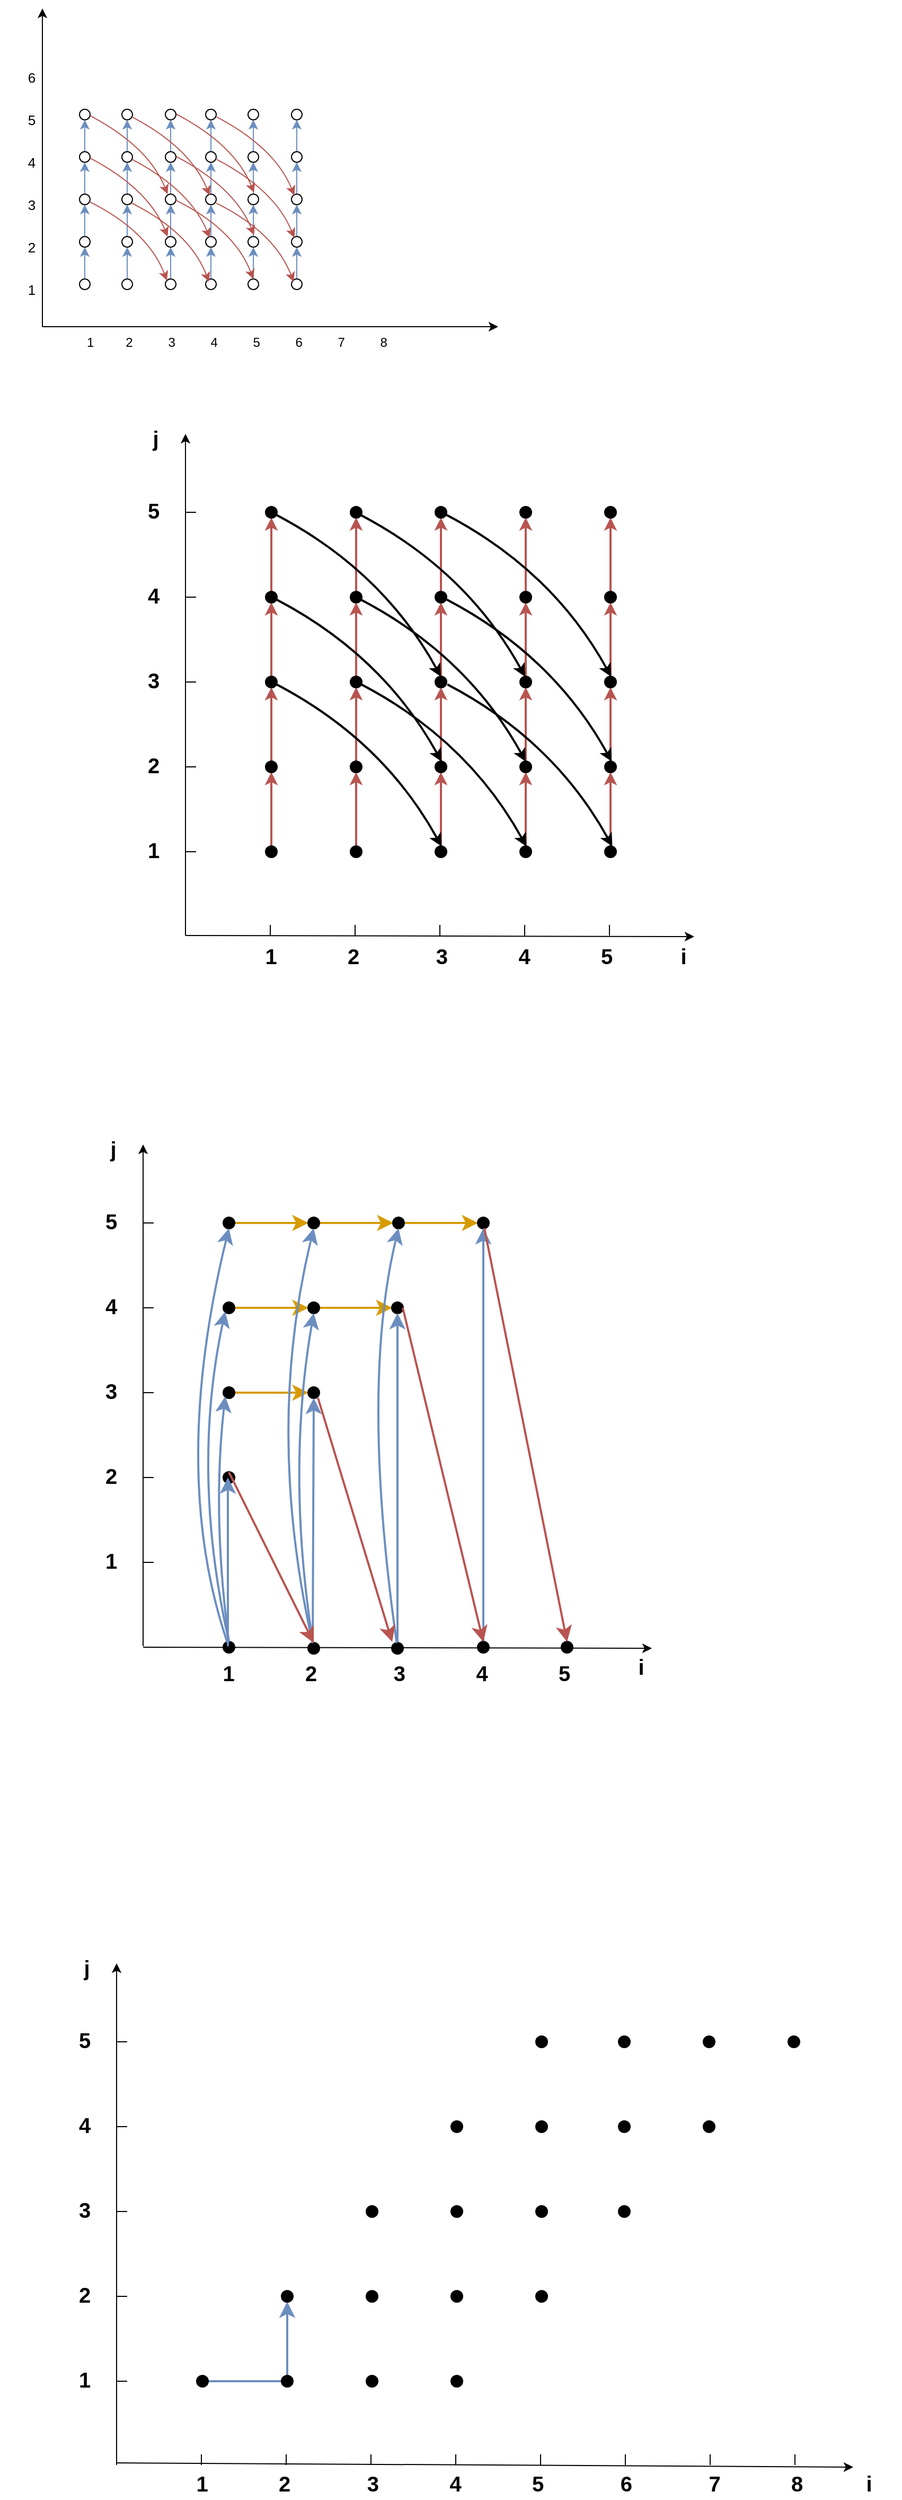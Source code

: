 <mxfile version="20.4.0" type="github">
  <diagram id="1EfTe6vMNu9yi9bhlWQg" name="Page-1">
    <mxGraphModel dx="2440" dy="1298" grid="1" gridSize="10" guides="1" tooltips="1" connect="1" arrows="1" fold="1" page="1" pageScale="1" pageWidth="850" pageHeight="1100" math="0" shadow="0">
      <root>
        <mxCell id="0" />
        <mxCell id="1" parent="0" />
        <mxCell id="rq-qiGX2FJayqIBKI3bo-3" value="" style="endArrow=classic;html=1;rounded=0;" parent="1" edge="1">
          <mxGeometry width="50" height="50" relative="1" as="geometry">
            <mxPoint x="40" y="400" as="sourcePoint" />
            <mxPoint x="470" y="400" as="targetPoint" />
          </mxGeometry>
        </mxCell>
        <mxCell id="rq-qiGX2FJayqIBKI3bo-4" value="" style="endArrow=classic;html=1;rounded=0;" parent="1" edge="1">
          <mxGeometry width="50" height="50" relative="1" as="geometry">
            <mxPoint x="40" y="400" as="sourcePoint" />
            <mxPoint x="40" y="100" as="targetPoint" />
          </mxGeometry>
        </mxCell>
        <mxCell id="rq-qiGX2FJayqIBKI3bo-5" value="1&amp;nbsp; &amp;nbsp; &amp;nbsp; &amp;nbsp; &amp;nbsp;2&amp;nbsp; &amp;nbsp; &amp;nbsp; &amp;nbsp; &amp;nbsp; 3&amp;nbsp; &amp;nbsp; &amp;nbsp; &amp;nbsp; &amp;nbsp; 4&amp;nbsp; &amp;nbsp; &amp;nbsp; &amp;nbsp; &amp;nbsp; 5&amp;nbsp; &amp;nbsp; &amp;nbsp; &amp;nbsp; &amp;nbsp; 6&amp;nbsp; &amp;nbsp; &amp;nbsp; &amp;nbsp; &amp;nbsp; 7&amp;nbsp; &amp;nbsp; &amp;nbsp; &amp;nbsp; &amp;nbsp; 8" style="text;html=1;strokeColor=none;fillColor=none;align=left;verticalAlign=middle;whiteSpace=wrap;rounded=0;" parent="1" vertex="1">
          <mxGeometry x="80" y="400" width="370" height="30" as="geometry" />
        </mxCell>
        <mxCell id="rq-qiGX2FJayqIBKI3bo-7" value="1" style="text;html=1;strokeColor=none;fillColor=none;align=center;verticalAlign=middle;whiteSpace=wrap;rounded=0;fontSize=13;" parent="1" vertex="1">
          <mxGeometry y="350" width="60" height="30" as="geometry" />
        </mxCell>
        <mxCell id="rq-qiGX2FJayqIBKI3bo-8" value="2&lt;span style=&quot;color: rgba(0, 0, 0, 0); font-family: monospace; font-size: 0px; text-align: start;&quot;&gt;%3CmxGraphModel%3E%3Croot%3E%3CmxCell%20id%3D%220%22%2F%3E%3CmxCell%20id%3D%221%22%20parent%3D%220%22%2F%3E%3CmxCell%20id%3D%222%22%20value%3D%221%22%20style%3D%22text%3Bhtml%3D1%3BstrokeColor%3Dnone%3BfillColor%3Dnone%3Balign%3Dcenter%3BverticalAlign%3Dmiddle%3BwhiteSpace%3Dwrap%3Brounded%3D0%3BfontSize%3D13%3B%22%20vertex%3D%221%22%20parent%3D%221%22%3E%3CmxGeometry%20y%3D%22350%22%20width%3D%2260%22%20height%3D%2230%22%20as%3D%22geometry%22%2F%3E%3C%2FmxCell%3E%3C%2Froot%3E%3C%2FmxGraphModel%3E&lt;/span&gt;&lt;span style=&quot;color: rgba(0, 0, 0, 0); font-family: monospace; font-size: 0px; text-align: start;&quot;&gt;%3CmxGraphModel%3E%3Croot%3E%3CmxCell%20id%3D%220%22%2F%3E%3CmxCell%20id%3D%221%22%20parent%3D%220%22%2F%3E%3CmxCell%20id%3D%222%22%20value%3D%221%22%20style%3D%22text%3Bhtml%3D1%3BstrokeColor%3Dnone%3BfillColor%3Dnone%3Balign%3Dcenter%3BverticalAlign%3Dmiddle%3BwhiteSpace%3Dwrap%3Brounded%3D0%3BfontSize%3D13%3B%22%20vertex%3D%221%22%20parent%3D%221%22%3E%3CmxGeometry%20y%3D%22350%22%20width%3D%2260%22%20height%3D%2230%22%20as%3D%22geometry%22%2F%3E%3C%2FmxCell%3E%3C%2Froot%3E%3C%2FmxGraphModel%3E&lt;/span&gt;" style="text;html=1;strokeColor=none;fillColor=none;align=center;verticalAlign=middle;whiteSpace=wrap;rounded=0;fontSize=13;" parent="1" vertex="1">
          <mxGeometry y="310" width="60" height="30" as="geometry" />
        </mxCell>
        <mxCell id="rq-qiGX2FJayqIBKI3bo-9" value="3" style="text;html=1;strokeColor=none;fillColor=none;align=center;verticalAlign=middle;whiteSpace=wrap;rounded=0;fontSize=13;" parent="1" vertex="1">
          <mxGeometry y="270" width="60" height="30" as="geometry" />
        </mxCell>
        <mxCell id="rq-qiGX2FJayqIBKI3bo-10" value="4" style="text;html=1;strokeColor=none;fillColor=none;align=center;verticalAlign=middle;whiteSpace=wrap;rounded=0;fontSize=13;" parent="1" vertex="1">
          <mxGeometry y="230" width="60" height="30" as="geometry" />
        </mxCell>
        <mxCell id="rq-qiGX2FJayqIBKI3bo-11" value="5" style="text;html=1;strokeColor=none;fillColor=none;align=center;verticalAlign=middle;whiteSpace=wrap;rounded=0;fontSize=13;" parent="1" vertex="1">
          <mxGeometry y="190" width="60" height="30" as="geometry" />
        </mxCell>
        <mxCell id="rq-qiGX2FJayqIBKI3bo-13" value="6" style="text;html=1;strokeColor=none;fillColor=none;align=center;verticalAlign=middle;whiteSpace=wrap;rounded=0;fontSize=13;" parent="1" vertex="1">
          <mxGeometry y="150" width="60" height="30" as="geometry" />
        </mxCell>
        <mxCell id="rq-qiGX2FJayqIBKI3bo-68" style="edgeStyle=orthogonalEdgeStyle;curved=1;rounded=0;orthogonalLoop=1;jettySize=auto;html=1;entryX=0.5;entryY=1;entryDx=0;entryDy=0;fontSize=13;fillColor=#dae8fc;strokeColor=#6c8ebf;" parent="1" source="rq-qiGX2FJayqIBKI3bo-14" target="rq-qiGX2FJayqIBKI3bo-18" edge="1">
          <mxGeometry relative="1" as="geometry" />
        </mxCell>
        <mxCell id="rq-qiGX2FJayqIBKI3bo-14" value="" style="ellipse;whiteSpace=wrap;html=1;aspect=fixed;fontSize=13;" parent="1" vertex="1">
          <mxGeometry x="75" y="355" width="10" height="10" as="geometry" />
        </mxCell>
        <mxCell id="rq-qiGX2FJayqIBKI3bo-70" style="edgeStyle=orthogonalEdgeStyle;curved=1;rounded=0;orthogonalLoop=1;jettySize=auto;html=1;entryX=0.5;entryY=1;entryDx=0;entryDy=0;fontSize=13;fillColor=#dae8fc;strokeColor=#6c8ebf;" parent="1" source="rq-qiGX2FJayqIBKI3bo-15" target="rq-qiGX2FJayqIBKI3bo-19" edge="1">
          <mxGeometry relative="1" as="geometry" />
        </mxCell>
        <mxCell id="rq-qiGX2FJayqIBKI3bo-15" value="" style="ellipse;whiteSpace=wrap;html=1;aspect=fixed;fontSize=13;" parent="1" vertex="1">
          <mxGeometry x="115" y="355" width="10" height="10" as="geometry" />
        </mxCell>
        <mxCell id="rq-qiGX2FJayqIBKI3bo-73" style="edgeStyle=orthogonalEdgeStyle;curved=1;rounded=0;orthogonalLoop=1;jettySize=auto;html=1;entryX=0.5;entryY=1;entryDx=0;entryDy=0;fontSize=13;fillColor=#dae8fc;strokeColor=#6c8ebf;" parent="1" source="rq-qiGX2FJayqIBKI3bo-16" target="rq-qiGX2FJayqIBKI3bo-20" edge="1">
          <mxGeometry relative="1" as="geometry" />
        </mxCell>
        <mxCell id="rq-qiGX2FJayqIBKI3bo-16" value="" style="ellipse;whiteSpace=wrap;html=1;aspect=fixed;fontSize=13;" parent="1" vertex="1">
          <mxGeometry x="156" y="355" width="10" height="10" as="geometry" />
        </mxCell>
        <mxCell id="rq-qiGX2FJayqIBKI3bo-72" style="edgeStyle=orthogonalEdgeStyle;curved=1;rounded=0;orthogonalLoop=1;jettySize=auto;html=1;entryX=0.5;entryY=1;entryDx=0;entryDy=0;fontSize=13;fillColor=#dae8fc;strokeColor=#6c8ebf;" parent="1" source="rq-qiGX2FJayqIBKI3bo-18" target="rq-qiGX2FJayqIBKI3bo-22" edge="1">
          <mxGeometry relative="1" as="geometry" />
        </mxCell>
        <mxCell id="rq-qiGX2FJayqIBKI3bo-18" value="" style="ellipse;whiteSpace=wrap;html=1;aspect=fixed;fontSize=13;" parent="1" vertex="1">
          <mxGeometry x="75" y="315" width="10" height="10" as="geometry" />
        </mxCell>
        <mxCell id="rq-qiGX2FJayqIBKI3bo-71" style="edgeStyle=orthogonalEdgeStyle;curved=1;rounded=0;orthogonalLoop=1;jettySize=auto;html=1;entryX=0.5;entryY=1;entryDx=0;entryDy=0;fontSize=13;fillColor=#dae8fc;strokeColor=#6c8ebf;" parent="1" source="rq-qiGX2FJayqIBKI3bo-19" target="rq-qiGX2FJayqIBKI3bo-23" edge="1">
          <mxGeometry relative="1" as="geometry" />
        </mxCell>
        <mxCell id="rq-qiGX2FJayqIBKI3bo-19" value="" style="ellipse;whiteSpace=wrap;html=1;aspect=fixed;fontSize=13;" parent="1" vertex="1">
          <mxGeometry x="115" y="315" width="10" height="10" as="geometry" />
        </mxCell>
        <mxCell id="rq-qiGX2FJayqIBKI3bo-74" style="edgeStyle=orthogonalEdgeStyle;curved=1;rounded=0;orthogonalLoop=1;jettySize=auto;html=1;entryX=0.5;entryY=1;entryDx=0;entryDy=0;fontSize=13;fillColor=#dae8fc;strokeColor=#6c8ebf;" parent="1" source="rq-qiGX2FJayqIBKI3bo-20" target="rq-qiGX2FJayqIBKI3bo-24" edge="1">
          <mxGeometry relative="1" as="geometry" />
        </mxCell>
        <mxCell id="rq-qiGX2FJayqIBKI3bo-20" value="" style="ellipse;whiteSpace=wrap;html=1;aspect=fixed;fontSize=13;" parent="1" vertex="1">
          <mxGeometry x="156" y="315" width="10" height="10" as="geometry" />
        </mxCell>
        <mxCell id="rq-qiGX2FJayqIBKI3bo-77" style="edgeStyle=orthogonalEdgeStyle;curved=1;rounded=0;orthogonalLoop=1;jettySize=auto;html=1;entryX=0.5;entryY=1;entryDx=0;entryDy=0;fontSize=13;fillColor=#dae8fc;strokeColor=#6c8ebf;" parent="1" source="rq-qiGX2FJayqIBKI3bo-22" target="rq-qiGX2FJayqIBKI3bo-26" edge="1">
          <mxGeometry relative="1" as="geometry" />
        </mxCell>
        <mxCell id="rq-qiGX2FJayqIBKI3bo-22" value="" style="ellipse;whiteSpace=wrap;html=1;aspect=fixed;fontSize=13;" parent="1" vertex="1">
          <mxGeometry x="75" y="275" width="10" height="10" as="geometry" />
        </mxCell>
        <mxCell id="rq-qiGX2FJayqIBKI3bo-76" style="edgeStyle=orthogonalEdgeStyle;curved=1;rounded=0;orthogonalLoop=1;jettySize=auto;html=1;entryX=0.5;entryY=1;entryDx=0;entryDy=0;fontSize=13;fillColor=#dae8fc;strokeColor=#6c8ebf;" parent="1" source="rq-qiGX2FJayqIBKI3bo-23" target="rq-qiGX2FJayqIBKI3bo-27" edge="1">
          <mxGeometry relative="1" as="geometry" />
        </mxCell>
        <mxCell id="rq-qiGX2FJayqIBKI3bo-23" value="" style="ellipse;whiteSpace=wrap;html=1;aspect=fixed;fontSize=13;" parent="1" vertex="1">
          <mxGeometry x="115" y="275" width="10" height="10" as="geometry" />
        </mxCell>
        <mxCell id="rq-qiGX2FJayqIBKI3bo-75" style="edgeStyle=orthogonalEdgeStyle;curved=1;rounded=0;orthogonalLoop=1;jettySize=auto;html=1;entryX=0.5;entryY=1;entryDx=0;entryDy=0;fontSize=13;fillColor=#dae8fc;strokeColor=#6c8ebf;" parent="1" source="rq-qiGX2FJayqIBKI3bo-24" target="rq-qiGX2FJayqIBKI3bo-28" edge="1">
          <mxGeometry relative="1" as="geometry" />
        </mxCell>
        <mxCell id="rq-qiGX2FJayqIBKI3bo-24" value="" style="ellipse;whiteSpace=wrap;html=1;aspect=fixed;fontSize=13;" parent="1" vertex="1">
          <mxGeometry x="156" y="275" width="10" height="10" as="geometry" />
        </mxCell>
        <mxCell id="rq-qiGX2FJayqIBKI3bo-78" style="edgeStyle=orthogonalEdgeStyle;curved=1;rounded=0;orthogonalLoop=1;jettySize=auto;html=1;entryX=0.5;entryY=1;entryDx=0;entryDy=0;fontSize=13;fillColor=#dae8fc;strokeColor=#6c8ebf;" parent="1" source="rq-qiGX2FJayqIBKI3bo-26" target="rq-qiGX2FJayqIBKI3bo-39" edge="1">
          <mxGeometry relative="1" as="geometry" />
        </mxCell>
        <mxCell id="rq-qiGX2FJayqIBKI3bo-26" value="" style="ellipse;whiteSpace=wrap;html=1;aspect=fixed;fontSize=13;" parent="1" vertex="1">
          <mxGeometry x="75" y="235" width="10" height="10" as="geometry" />
        </mxCell>
        <mxCell id="rq-qiGX2FJayqIBKI3bo-80" style="edgeStyle=orthogonalEdgeStyle;curved=1;rounded=0;orthogonalLoop=1;jettySize=auto;html=1;entryX=0.5;entryY=1;entryDx=0;entryDy=0;fontSize=13;fillColor=#dae8fc;strokeColor=#6c8ebf;" parent="1" source="rq-qiGX2FJayqIBKI3bo-27" target="rq-qiGX2FJayqIBKI3bo-40" edge="1">
          <mxGeometry relative="1" as="geometry" />
        </mxCell>
        <mxCell id="rq-qiGX2FJayqIBKI3bo-27" value="" style="ellipse;whiteSpace=wrap;html=1;aspect=fixed;fontSize=13;" parent="1" vertex="1">
          <mxGeometry x="115" y="235" width="10" height="10" as="geometry" />
        </mxCell>
        <mxCell id="rq-qiGX2FJayqIBKI3bo-81" style="edgeStyle=orthogonalEdgeStyle;curved=1;rounded=0;orthogonalLoop=1;jettySize=auto;html=1;entryX=0.5;entryY=1;entryDx=0;entryDy=0;fontSize=13;fillColor=#dae8fc;strokeColor=#6c8ebf;" parent="1" source="rq-qiGX2FJayqIBKI3bo-28" target="rq-qiGX2FJayqIBKI3bo-41" edge="1">
          <mxGeometry relative="1" as="geometry" />
        </mxCell>
        <mxCell id="rq-qiGX2FJayqIBKI3bo-28" value="" style="ellipse;whiteSpace=wrap;html=1;aspect=fixed;fontSize=13;" parent="1" vertex="1">
          <mxGeometry x="156" y="235" width="10" height="10" as="geometry" />
        </mxCell>
        <mxCell id="rq-qiGX2FJayqIBKI3bo-39" value="" style="ellipse;whiteSpace=wrap;html=1;aspect=fixed;fontSize=13;" parent="1" vertex="1">
          <mxGeometry x="75" y="195" width="10" height="10" as="geometry" />
        </mxCell>
        <mxCell id="rq-qiGX2FJayqIBKI3bo-40" value="" style="ellipse;whiteSpace=wrap;html=1;aspect=fixed;fontSize=13;" parent="1" vertex="1">
          <mxGeometry x="115" y="195" width="10" height="10" as="geometry" />
        </mxCell>
        <mxCell id="rq-qiGX2FJayqIBKI3bo-41" value="" style="ellipse;whiteSpace=wrap;html=1;aspect=fixed;fontSize=13;" parent="1" vertex="1">
          <mxGeometry x="156" y="195" width="10" height="10" as="geometry" />
        </mxCell>
        <mxCell id="rq-qiGX2FJayqIBKI3bo-64" value="" style="curved=1;endArrow=classic;html=1;rounded=0;fontSize=13;entryX=0;entryY=0;entryDx=0;entryDy=0;fillColor=#f8cecc;strokeColor=#b85450;" parent="1" source="rq-qiGX2FJayqIBKI3bo-22" target="rq-qiGX2FJayqIBKI3bo-16" edge="1">
          <mxGeometry width="50" height="50" relative="1" as="geometry">
            <mxPoint x="85" y="330" as="sourcePoint" />
            <mxPoint x="155.711" y="280" as="targetPoint" />
            <Array as="points">
              <mxPoint x="140" y="310" />
            </Array>
          </mxGeometry>
        </mxCell>
        <mxCell id="rq-qiGX2FJayqIBKI3bo-82" style="edgeStyle=orthogonalEdgeStyle;curved=1;rounded=0;orthogonalLoop=1;jettySize=auto;html=1;entryX=0.5;entryY=1;entryDx=0;entryDy=0;fontSize=13;fillColor=#dae8fc;strokeColor=#6c8ebf;" parent="1" source="rq-qiGX2FJayqIBKI3bo-83" target="rq-qiGX2FJayqIBKI3bo-89" edge="1">
          <mxGeometry relative="1" as="geometry" />
        </mxCell>
        <mxCell id="rq-qiGX2FJayqIBKI3bo-83" value="" style="ellipse;whiteSpace=wrap;html=1;aspect=fixed;fontSize=13;" parent="1" vertex="1">
          <mxGeometry x="194" y="355" width="10" height="10" as="geometry" />
        </mxCell>
        <mxCell id="rq-qiGX2FJayqIBKI3bo-84" style="edgeStyle=orthogonalEdgeStyle;curved=1;rounded=0;orthogonalLoop=1;jettySize=auto;html=1;entryX=0.5;entryY=1;entryDx=0;entryDy=0;fontSize=13;fillColor=#dae8fc;strokeColor=#6c8ebf;" parent="1" source="rq-qiGX2FJayqIBKI3bo-85" target="rq-qiGX2FJayqIBKI3bo-91" edge="1">
          <mxGeometry relative="1" as="geometry" />
        </mxCell>
        <mxCell id="rq-qiGX2FJayqIBKI3bo-85" value="" style="ellipse;whiteSpace=wrap;html=1;aspect=fixed;fontSize=13;" parent="1" vertex="1">
          <mxGeometry x="234" y="355" width="10" height="10" as="geometry" />
        </mxCell>
        <mxCell id="rq-qiGX2FJayqIBKI3bo-86" style="edgeStyle=orthogonalEdgeStyle;curved=1;rounded=0;orthogonalLoop=1;jettySize=auto;html=1;entryX=0.5;entryY=1;entryDx=0;entryDy=0;fontSize=13;fillColor=#dae8fc;strokeColor=#6c8ebf;" parent="1" source="rq-qiGX2FJayqIBKI3bo-87" target="rq-qiGX2FJayqIBKI3bo-93" edge="1">
          <mxGeometry relative="1" as="geometry" />
        </mxCell>
        <mxCell id="rq-qiGX2FJayqIBKI3bo-87" value="" style="ellipse;whiteSpace=wrap;html=1;aspect=fixed;fontSize=13;" parent="1" vertex="1">
          <mxGeometry x="275" y="355" width="10" height="10" as="geometry" />
        </mxCell>
        <mxCell id="rq-qiGX2FJayqIBKI3bo-88" style="edgeStyle=orthogonalEdgeStyle;curved=1;rounded=0;orthogonalLoop=1;jettySize=auto;html=1;entryX=0.5;entryY=1;entryDx=0;entryDy=0;fontSize=13;fillColor=#dae8fc;strokeColor=#6c8ebf;" parent="1" source="rq-qiGX2FJayqIBKI3bo-89" target="rq-qiGX2FJayqIBKI3bo-95" edge="1">
          <mxGeometry relative="1" as="geometry" />
        </mxCell>
        <mxCell id="rq-qiGX2FJayqIBKI3bo-89" value="" style="ellipse;whiteSpace=wrap;html=1;aspect=fixed;fontSize=13;" parent="1" vertex="1">
          <mxGeometry x="194" y="315" width="10" height="10" as="geometry" />
        </mxCell>
        <mxCell id="rq-qiGX2FJayqIBKI3bo-90" style="edgeStyle=orthogonalEdgeStyle;curved=1;rounded=0;orthogonalLoop=1;jettySize=auto;html=1;entryX=0.5;entryY=1;entryDx=0;entryDy=0;fontSize=13;fillColor=#dae8fc;strokeColor=#6c8ebf;" parent="1" source="rq-qiGX2FJayqIBKI3bo-91" target="rq-qiGX2FJayqIBKI3bo-97" edge="1">
          <mxGeometry relative="1" as="geometry" />
        </mxCell>
        <mxCell id="rq-qiGX2FJayqIBKI3bo-91" value="" style="ellipse;whiteSpace=wrap;html=1;aspect=fixed;fontSize=13;" parent="1" vertex="1">
          <mxGeometry x="234" y="315" width="10" height="10" as="geometry" />
        </mxCell>
        <mxCell id="rq-qiGX2FJayqIBKI3bo-92" style="edgeStyle=orthogonalEdgeStyle;curved=1;rounded=0;orthogonalLoop=1;jettySize=auto;html=1;entryX=0.5;entryY=1;entryDx=0;entryDy=0;fontSize=13;fillColor=#dae8fc;strokeColor=#6c8ebf;" parent="1" source="rq-qiGX2FJayqIBKI3bo-93" target="rq-qiGX2FJayqIBKI3bo-99" edge="1">
          <mxGeometry relative="1" as="geometry" />
        </mxCell>
        <mxCell id="rq-qiGX2FJayqIBKI3bo-93" value="" style="ellipse;whiteSpace=wrap;html=1;aspect=fixed;fontSize=13;" parent="1" vertex="1">
          <mxGeometry x="275" y="315" width="10" height="10" as="geometry" />
        </mxCell>
        <mxCell id="rq-qiGX2FJayqIBKI3bo-94" style="edgeStyle=orthogonalEdgeStyle;curved=1;rounded=0;orthogonalLoop=1;jettySize=auto;html=1;entryX=0.5;entryY=1;entryDx=0;entryDy=0;fontSize=13;fillColor=#dae8fc;strokeColor=#6c8ebf;" parent="1" source="rq-qiGX2FJayqIBKI3bo-95" target="rq-qiGX2FJayqIBKI3bo-101" edge="1">
          <mxGeometry relative="1" as="geometry" />
        </mxCell>
        <mxCell id="rq-qiGX2FJayqIBKI3bo-95" value="" style="ellipse;whiteSpace=wrap;html=1;aspect=fixed;fontSize=13;" parent="1" vertex="1">
          <mxGeometry x="194" y="275" width="10" height="10" as="geometry" />
        </mxCell>
        <mxCell id="rq-qiGX2FJayqIBKI3bo-96" style="edgeStyle=orthogonalEdgeStyle;curved=1;rounded=0;orthogonalLoop=1;jettySize=auto;html=1;entryX=0.5;entryY=1;entryDx=0;entryDy=0;fontSize=13;fillColor=#dae8fc;strokeColor=#6c8ebf;" parent="1" source="rq-qiGX2FJayqIBKI3bo-97" target="rq-qiGX2FJayqIBKI3bo-103" edge="1">
          <mxGeometry relative="1" as="geometry" />
        </mxCell>
        <mxCell id="rq-qiGX2FJayqIBKI3bo-97" value="" style="ellipse;whiteSpace=wrap;html=1;aspect=fixed;fontSize=13;" parent="1" vertex="1">
          <mxGeometry x="234" y="275" width="10" height="10" as="geometry" />
        </mxCell>
        <mxCell id="rq-qiGX2FJayqIBKI3bo-98" style="edgeStyle=orthogonalEdgeStyle;curved=1;rounded=0;orthogonalLoop=1;jettySize=auto;html=1;entryX=0.5;entryY=1;entryDx=0;entryDy=0;fontSize=13;fillColor=#dae8fc;strokeColor=#6c8ebf;" parent="1" source="rq-qiGX2FJayqIBKI3bo-99" target="rq-qiGX2FJayqIBKI3bo-105" edge="1">
          <mxGeometry relative="1" as="geometry" />
        </mxCell>
        <mxCell id="rq-qiGX2FJayqIBKI3bo-99" value="" style="ellipse;whiteSpace=wrap;html=1;aspect=fixed;fontSize=13;" parent="1" vertex="1">
          <mxGeometry x="275" y="275" width="10" height="10" as="geometry" />
        </mxCell>
        <mxCell id="rq-qiGX2FJayqIBKI3bo-100" style="edgeStyle=orthogonalEdgeStyle;curved=1;rounded=0;orthogonalLoop=1;jettySize=auto;html=1;entryX=0.5;entryY=1;entryDx=0;entryDy=0;fontSize=13;fillColor=#dae8fc;strokeColor=#6c8ebf;" parent="1" source="rq-qiGX2FJayqIBKI3bo-101" target="rq-qiGX2FJayqIBKI3bo-106" edge="1">
          <mxGeometry relative="1" as="geometry" />
        </mxCell>
        <mxCell id="rq-qiGX2FJayqIBKI3bo-101" value="" style="ellipse;whiteSpace=wrap;html=1;aspect=fixed;fontSize=13;" parent="1" vertex="1">
          <mxGeometry x="194" y="235" width="10" height="10" as="geometry" />
        </mxCell>
        <mxCell id="rq-qiGX2FJayqIBKI3bo-102" style="edgeStyle=orthogonalEdgeStyle;curved=1;rounded=0;orthogonalLoop=1;jettySize=auto;html=1;entryX=0.5;entryY=1;entryDx=0;entryDy=0;fontSize=13;fillColor=#dae8fc;strokeColor=#6c8ebf;" parent="1" source="rq-qiGX2FJayqIBKI3bo-103" target="rq-qiGX2FJayqIBKI3bo-107" edge="1">
          <mxGeometry relative="1" as="geometry" />
        </mxCell>
        <mxCell id="rq-qiGX2FJayqIBKI3bo-103" value="" style="ellipse;whiteSpace=wrap;html=1;aspect=fixed;fontSize=13;" parent="1" vertex="1">
          <mxGeometry x="234" y="235" width="10" height="10" as="geometry" />
        </mxCell>
        <mxCell id="rq-qiGX2FJayqIBKI3bo-104" style="edgeStyle=orthogonalEdgeStyle;curved=1;rounded=0;orthogonalLoop=1;jettySize=auto;html=1;entryX=0.5;entryY=1;entryDx=0;entryDy=0;fontSize=13;fillColor=#dae8fc;strokeColor=#6c8ebf;" parent="1" source="rq-qiGX2FJayqIBKI3bo-105" target="rq-qiGX2FJayqIBKI3bo-108" edge="1">
          <mxGeometry relative="1" as="geometry" />
        </mxCell>
        <mxCell id="rq-qiGX2FJayqIBKI3bo-105" value="" style="ellipse;whiteSpace=wrap;html=1;aspect=fixed;fontSize=13;" parent="1" vertex="1">
          <mxGeometry x="275" y="235" width="10" height="10" as="geometry" />
        </mxCell>
        <mxCell id="rq-qiGX2FJayqIBKI3bo-106" value="" style="ellipse;whiteSpace=wrap;html=1;aspect=fixed;fontSize=13;" parent="1" vertex="1">
          <mxGeometry x="194" y="195" width="10" height="10" as="geometry" />
        </mxCell>
        <mxCell id="rq-qiGX2FJayqIBKI3bo-107" value="" style="ellipse;whiteSpace=wrap;html=1;aspect=fixed;fontSize=13;" parent="1" vertex="1">
          <mxGeometry x="234" y="195" width="10" height="10" as="geometry" />
        </mxCell>
        <mxCell id="rq-qiGX2FJayqIBKI3bo-108" value="" style="ellipse;whiteSpace=wrap;html=1;aspect=fixed;fontSize=13;" parent="1" vertex="1">
          <mxGeometry x="275" y="195" width="10" height="10" as="geometry" />
        </mxCell>
        <mxCell id="rq-qiGX2FJayqIBKI3bo-113" value="" style="curved=1;endArrow=classic;html=1;rounded=0;fontSize=13;entryX=0;entryY=0;entryDx=0;entryDy=0;fillColor=#f8cecc;strokeColor=#b85450;" parent="1" edge="1">
          <mxGeometry width="50" height="50" relative="1" as="geometry">
            <mxPoint x="84.997" y="241.112" as="sourcePoint" />
            <mxPoint x="158.174" y="315.004" as="targetPoint" />
            <Array as="points">
              <mxPoint x="140" y="270" />
            </Array>
          </mxGeometry>
        </mxCell>
        <mxCell id="rq-qiGX2FJayqIBKI3bo-114" value="" style="curved=1;endArrow=classic;html=1;rounded=0;fontSize=13;entryX=0;entryY=0;entryDx=0;entryDy=0;fillColor=#f8cecc;strokeColor=#b85450;" parent="1" edge="1">
          <mxGeometry width="50" height="50" relative="1" as="geometry">
            <mxPoint x="84.997" y="201.112" as="sourcePoint" />
            <mxPoint x="158.174" y="275.004" as="targetPoint" />
            <Array as="points">
              <mxPoint x="140" y="230" />
            </Array>
          </mxGeometry>
        </mxCell>
        <mxCell id="rq-qiGX2FJayqIBKI3bo-125" value="" style="curved=1;endArrow=classic;html=1;rounded=0;fontSize=13;entryX=0;entryY=0;entryDx=0;entryDy=0;fillColor=#f8cecc;strokeColor=#b85450;" parent="1" edge="1">
          <mxGeometry width="50" height="50" relative="1" as="geometry">
            <mxPoint x="124.152" y="283.446" as="sourcePoint" />
            <mxPoint x="197.144" y="357.674" as="targetPoint" />
            <Array as="points">
              <mxPoint x="179.68" y="311.21" />
            </Array>
          </mxGeometry>
        </mxCell>
        <mxCell id="rq-qiGX2FJayqIBKI3bo-126" value="" style="curved=1;endArrow=classic;html=1;rounded=0;fontSize=13;entryX=0;entryY=0;entryDx=0;entryDy=0;fillColor=#f8cecc;strokeColor=#b85450;" parent="1" edge="1">
          <mxGeometry width="50" height="50" relative="1" as="geometry">
            <mxPoint x="124.677" y="242.322" as="sourcePoint" />
            <mxPoint x="197.854" y="316.214" as="targetPoint" />
            <Array as="points">
              <mxPoint x="179.68" y="271.21" />
            </Array>
          </mxGeometry>
        </mxCell>
        <mxCell id="rq-qiGX2FJayqIBKI3bo-127" value="" style="curved=1;endArrow=classic;html=1;rounded=0;fontSize=13;entryX=0;entryY=0;entryDx=0;entryDy=0;fillColor=#f8cecc;strokeColor=#b85450;" parent="1" edge="1">
          <mxGeometry width="50" height="50" relative="1" as="geometry">
            <mxPoint x="124.677" y="202.322" as="sourcePoint" />
            <mxPoint x="197.854" y="276.214" as="targetPoint" />
            <Array as="points">
              <mxPoint x="179.68" y="231.21" />
            </Array>
          </mxGeometry>
        </mxCell>
        <mxCell id="rq-qiGX2FJayqIBKI3bo-128" value="" style="curved=1;endArrow=classic;html=1;rounded=0;fontSize=13;entryX=0;entryY=0;entryDx=0;entryDy=0;fillColor=#f8cecc;strokeColor=#b85450;" parent="1" edge="1">
          <mxGeometry width="50" height="50" relative="1" as="geometry">
            <mxPoint x="166.002" y="280.776" as="sourcePoint" />
            <mxPoint x="238.994" y="355.004" as="targetPoint" />
            <Array as="points">
              <mxPoint x="221.53" y="308.54" />
            </Array>
          </mxGeometry>
        </mxCell>
        <mxCell id="rq-qiGX2FJayqIBKI3bo-129" value="" style="curved=1;endArrow=classic;html=1;rounded=0;fontSize=13;entryX=0;entryY=0;entryDx=0;entryDy=0;fillColor=#f8cecc;strokeColor=#b85450;" parent="1" edge="1">
          <mxGeometry width="50" height="50" relative="1" as="geometry">
            <mxPoint x="166.527" y="239.652" as="sourcePoint" />
            <mxPoint x="239.704" y="313.544" as="targetPoint" />
            <Array as="points">
              <mxPoint x="221.53" y="268.54" />
            </Array>
          </mxGeometry>
        </mxCell>
        <mxCell id="rq-qiGX2FJayqIBKI3bo-130" value="" style="curved=1;endArrow=classic;html=1;rounded=0;fontSize=13;entryX=0;entryY=0;entryDx=0;entryDy=0;fillColor=#f8cecc;strokeColor=#b85450;" parent="1" edge="1">
          <mxGeometry width="50" height="50" relative="1" as="geometry">
            <mxPoint x="166.527" y="199.652" as="sourcePoint" />
            <mxPoint x="239.704" y="273.544" as="targetPoint" />
            <Array as="points">
              <mxPoint x="221.53" y="228.54" />
            </Array>
          </mxGeometry>
        </mxCell>
        <mxCell id="rq-qiGX2FJayqIBKI3bo-131" value="" style="curved=1;endArrow=classic;html=1;rounded=0;fontSize=13;entryX=0;entryY=0;entryDx=0;entryDy=0;fillColor=#f8cecc;strokeColor=#b85450;" parent="1" edge="1">
          <mxGeometry width="50" height="50" relative="1" as="geometry">
            <mxPoint x="204.002" y="283.446" as="sourcePoint" />
            <mxPoint x="276.994" y="357.674" as="targetPoint" />
            <Array as="points">
              <mxPoint x="259.53" y="311.21" />
            </Array>
          </mxGeometry>
        </mxCell>
        <mxCell id="rq-qiGX2FJayqIBKI3bo-132" value="" style="curved=1;endArrow=classic;html=1;rounded=0;fontSize=13;entryX=0;entryY=0;entryDx=0;entryDy=0;fillColor=#f8cecc;strokeColor=#b85450;" parent="1" edge="1">
          <mxGeometry width="50" height="50" relative="1" as="geometry">
            <mxPoint x="204.527" y="242.322" as="sourcePoint" />
            <mxPoint x="277.704" y="316.214" as="targetPoint" />
            <Array as="points">
              <mxPoint x="259.53" y="271.21" />
            </Array>
          </mxGeometry>
        </mxCell>
        <mxCell id="rq-qiGX2FJayqIBKI3bo-133" value="" style="curved=1;endArrow=classic;html=1;rounded=0;fontSize=13;entryX=0;entryY=0;entryDx=0;entryDy=0;fillColor=#f8cecc;strokeColor=#b85450;" parent="1" edge="1">
          <mxGeometry width="50" height="50" relative="1" as="geometry">
            <mxPoint x="204.527" y="202.322" as="sourcePoint" />
            <mxPoint x="277.704" y="276.214" as="targetPoint" />
            <Array as="points">
              <mxPoint x="259.53" y="231.21" />
            </Array>
          </mxGeometry>
        </mxCell>
        <mxCell id="rq-qiGX2FJayqIBKI3bo-134" style="edgeStyle=orthogonalEdgeStyle;curved=1;rounded=0;orthogonalLoop=1;jettySize=auto;html=1;entryX=0.5;entryY=1;entryDx=0;entryDy=0;fontSize=13;fillColor=#f8cecc;strokeColor=#b85450;strokeWidth=2;" parent="1" source="rq-qiGX2FJayqIBKI3bo-135" target="rq-qiGX2FJayqIBKI3bo-141" edge="1">
          <mxGeometry relative="1" as="geometry" />
        </mxCell>
        <mxCell id="rq-qiGX2FJayqIBKI3bo-135" value="" style="ellipse;whiteSpace=wrap;html=1;aspect=fixed;fontSize=13;fillColor=#000000;strokeWidth=2;" parent="1" vertex="1">
          <mxGeometry x="251" y="890" width="10" height="10" as="geometry" />
        </mxCell>
        <mxCell id="rq-qiGX2FJayqIBKI3bo-140" style="edgeStyle=orthogonalEdgeStyle;curved=1;rounded=0;orthogonalLoop=1;jettySize=auto;html=1;entryX=0.5;entryY=1;entryDx=0;entryDy=0;fontSize=13;fillColor=#f8cecc;strokeColor=#b85450;strokeWidth=2;" parent="1" source="rq-qiGX2FJayqIBKI3bo-141" target="rq-qiGX2FJayqIBKI3bo-147" edge="1">
          <mxGeometry relative="1" as="geometry" />
        </mxCell>
        <mxCell id="rq-qiGX2FJayqIBKI3bo-141" value="" style="ellipse;whiteSpace=wrap;html=1;aspect=fixed;fontSize=13;fillColor=#000000;strokeWidth=2;" parent="1" vertex="1">
          <mxGeometry x="251" y="810" width="10" height="10" as="geometry" />
        </mxCell>
        <mxCell id="rq-qiGX2FJayqIBKI3bo-146" style="edgeStyle=orthogonalEdgeStyle;curved=1;rounded=0;orthogonalLoop=1;jettySize=auto;html=1;entryX=0.5;entryY=1;entryDx=0;entryDy=0;fontSize=13;fillColor=#f8cecc;strokeColor=#b85450;strokeWidth=2;" parent="1" source="rq-qiGX2FJayqIBKI3bo-147" target="rq-qiGX2FJayqIBKI3bo-153" edge="1">
          <mxGeometry relative="1" as="geometry" />
        </mxCell>
        <mxCell id="rq-qiGX2FJayqIBKI3bo-147" value="" style="ellipse;whiteSpace=wrap;html=1;aspect=fixed;fontSize=13;fillColor=#000000;strokeWidth=2;" parent="1" vertex="1">
          <mxGeometry x="251" y="730" width="10" height="10" as="geometry" />
        </mxCell>
        <mxCell id="rq-qiGX2FJayqIBKI3bo-152" style="edgeStyle=orthogonalEdgeStyle;curved=1;rounded=0;orthogonalLoop=1;jettySize=auto;html=1;entryX=0.5;entryY=1;entryDx=0;entryDy=0;fontSize=13;fillColor=#f8cecc;strokeColor=#b85450;strokeWidth=2;" parent="1" source="rq-qiGX2FJayqIBKI3bo-153" target="rq-qiGX2FJayqIBKI3bo-158" edge="1">
          <mxGeometry relative="1" as="geometry" />
        </mxCell>
        <mxCell id="rq-qiGX2FJayqIBKI3bo-153" value="" style="ellipse;whiteSpace=wrap;html=1;aspect=fixed;fontSize=13;fillColor=#000000;strokeWidth=2;" parent="1" vertex="1">
          <mxGeometry x="251" y="650" width="10" height="10" as="geometry" />
        </mxCell>
        <mxCell id="rq-qiGX2FJayqIBKI3bo-158" value="" style="ellipse;whiteSpace=wrap;html=1;aspect=fixed;fontSize=13;fillColor=#000000;strokeWidth=2;" parent="1" vertex="1">
          <mxGeometry x="251" y="570" width="10" height="10" as="geometry" />
        </mxCell>
        <mxCell id="rq-qiGX2FJayqIBKI3bo-209" style="edgeStyle=orthogonalEdgeStyle;curved=1;rounded=0;orthogonalLoop=1;jettySize=auto;html=1;entryX=0.5;entryY=1;entryDx=0;entryDy=0;fontSize=13;fillColor=#f8cecc;strokeColor=#b85450;strokeWidth=2;" parent="1" source="rq-qiGX2FJayqIBKI3bo-210" target="rq-qiGX2FJayqIBKI3bo-212" edge="1">
          <mxGeometry relative="1" as="geometry" />
        </mxCell>
        <mxCell id="rq-qiGX2FJayqIBKI3bo-210" value="" style="ellipse;whiteSpace=wrap;html=1;aspect=fixed;fontSize=13;fillColor=#000000;strokeWidth=2;" parent="1" vertex="1">
          <mxGeometry x="331" y="890" width="10" height="10" as="geometry" />
        </mxCell>
        <mxCell id="rq-qiGX2FJayqIBKI3bo-211" style="edgeStyle=orthogonalEdgeStyle;curved=1;rounded=0;orthogonalLoop=1;jettySize=auto;html=1;entryX=0.5;entryY=1;entryDx=0;entryDy=0;fontSize=13;fillColor=#f8cecc;strokeColor=#b85450;strokeWidth=2;" parent="1" source="rq-qiGX2FJayqIBKI3bo-212" target="rq-qiGX2FJayqIBKI3bo-214" edge="1">
          <mxGeometry relative="1" as="geometry" />
        </mxCell>
        <mxCell id="rq-qiGX2FJayqIBKI3bo-212" value="" style="ellipse;whiteSpace=wrap;html=1;aspect=fixed;fontSize=13;fillColor=#000000;strokeWidth=2;" parent="1" vertex="1">
          <mxGeometry x="331" y="810" width="10" height="10" as="geometry" />
        </mxCell>
        <mxCell id="rq-qiGX2FJayqIBKI3bo-213" style="edgeStyle=orthogonalEdgeStyle;curved=1;rounded=0;orthogonalLoop=1;jettySize=auto;html=1;entryX=0.5;entryY=1;entryDx=0;entryDy=0;fontSize=13;fillColor=#f8cecc;strokeColor=#b85450;strokeWidth=2;" parent="1" source="rq-qiGX2FJayqIBKI3bo-214" target="rq-qiGX2FJayqIBKI3bo-216" edge="1">
          <mxGeometry relative="1" as="geometry" />
        </mxCell>
        <mxCell id="rq-qiGX2FJayqIBKI3bo-214" value="" style="ellipse;whiteSpace=wrap;html=1;aspect=fixed;fontSize=13;fillColor=#000000;strokeWidth=2;" parent="1" vertex="1">
          <mxGeometry x="331" y="730" width="10" height="10" as="geometry" />
        </mxCell>
        <mxCell id="rq-qiGX2FJayqIBKI3bo-215" style="edgeStyle=orthogonalEdgeStyle;curved=1;rounded=0;orthogonalLoop=1;jettySize=auto;html=1;entryX=0.5;entryY=1;entryDx=0;entryDy=0;fontSize=13;fillColor=#f8cecc;strokeColor=#b85450;strokeWidth=2;" parent="1" source="rq-qiGX2FJayqIBKI3bo-216" target="rq-qiGX2FJayqIBKI3bo-217" edge="1">
          <mxGeometry relative="1" as="geometry" />
        </mxCell>
        <mxCell id="rq-qiGX2FJayqIBKI3bo-216" value="" style="ellipse;whiteSpace=wrap;html=1;aspect=fixed;fontSize=13;fillColor=#000000;strokeWidth=2;" parent="1" vertex="1">
          <mxGeometry x="331" y="650" width="10" height="10" as="geometry" />
        </mxCell>
        <mxCell id="rq-qiGX2FJayqIBKI3bo-217" value="" style="ellipse;whiteSpace=wrap;html=1;aspect=fixed;fontSize=13;fillColor=#000000;strokeWidth=2;" parent="1" vertex="1">
          <mxGeometry x="331" y="570" width="10" height="10" as="geometry" />
        </mxCell>
        <mxCell id="rq-qiGX2FJayqIBKI3bo-218" style="edgeStyle=orthogonalEdgeStyle;curved=1;rounded=0;orthogonalLoop=1;jettySize=auto;html=1;entryX=0.5;entryY=1;entryDx=0;entryDy=0;fontSize=13;fillColor=#f8cecc;strokeColor=#b85450;strokeWidth=2;" parent="1" source="rq-qiGX2FJayqIBKI3bo-219" target="rq-qiGX2FJayqIBKI3bo-221" edge="1">
          <mxGeometry relative="1" as="geometry" />
        </mxCell>
        <mxCell id="rq-qiGX2FJayqIBKI3bo-219" value="" style="ellipse;whiteSpace=wrap;html=1;aspect=fixed;fontSize=13;fillColor=#000000;strokeWidth=2;" parent="1" vertex="1">
          <mxGeometry x="411" y="890" width="10" height="10" as="geometry" />
        </mxCell>
        <mxCell id="rq-qiGX2FJayqIBKI3bo-220" style="edgeStyle=orthogonalEdgeStyle;curved=1;rounded=0;orthogonalLoop=1;jettySize=auto;html=1;entryX=0.5;entryY=1;entryDx=0;entryDy=0;fontSize=13;fillColor=#f8cecc;strokeColor=#b85450;strokeWidth=2;" parent="1" source="rq-qiGX2FJayqIBKI3bo-221" target="rq-qiGX2FJayqIBKI3bo-223" edge="1">
          <mxGeometry relative="1" as="geometry" />
        </mxCell>
        <mxCell id="rq-qiGX2FJayqIBKI3bo-221" value="" style="ellipse;whiteSpace=wrap;html=1;aspect=fixed;fontSize=13;fillColor=#000000;strokeWidth=2;" parent="1" vertex="1">
          <mxGeometry x="411" y="810" width="10" height="10" as="geometry" />
        </mxCell>
        <mxCell id="rq-qiGX2FJayqIBKI3bo-222" style="edgeStyle=orthogonalEdgeStyle;curved=1;rounded=0;orthogonalLoop=1;jettySize=auto;html=1;entryX=0.5;entryY=1;entryDx=0;entryDy=0;fontSize=13;fillColor=#f8cecc;strokeColor=#b85450;strokeWidth=2;" parent="1" source="rq-qiGX2FJayqIBKI3bo-223" target="rq-qiGX2FJayqIBKI3bo-225" edge="1">
          <mxGeometry relative="1" as="geometry" />
        </mxCell>
        <mxCell id="rq-qiGX2FJayqIBKI3bo-223" value="" style="ellipse;whiteSpace=wrap;html=1;aspect=fixed;fontSize=13;fillColor=#000000;strokeWidth=2;" parent="1" vertex="1">
          <mxGeometry x="411" y="730" width="10" height="10" as="geometry" />
        </mxCell>
        <mxCell id="rq-qiGX2FJayqIBKI3bo-224" style="edgeStyle=orthogonalEdgeStyle;curved=1;rounded=0;orthogonalLoop=1;jettySize=auto;html=1;entryX=0.5;entryY=1;entryDx=0;entryDy=0;fontSize=13;fillColor=#f8cecc;strokeColor=#b85450;strokeWidth=2;" parent="1" source="rq-qiGX2FJayqIBKI3bo-225" target="rq-qiGX2FJayqIBKI3bo-226" edge="1">
          <mxGeometry relative="1" as="geometry" />
        </mxCell>
        <mxCell id="rq-qiGX2FJayqIBKI3bo-225" value="" style="ellipse;whiteSpace=wrap;html=1;aspect=fixed;fontSize=13;fillColor=#000000;strokeWidth=2;" parent="1" vertex="1">
          <mxGeometry x="411" y="650" width="10" height="10" as="geometry" />
        </mxCell>
        <mxCell id="rq-qiGX2FJayqIBKI3bo-226" value="" style="ellipse;whiteSpace=wrap;html=1;aspect=fixed;fontSize=13;fillColor=#000000;strokeWidth=2;" parent="1" vertex="1">
          <mxGeometry x="411" y="570" width="10" height="10" as="geometry" />
        </mxCell>
        <mxCell id="rq-qiGX2FJayqIBKI3bo-227" style="edgeStyle=orthogonalEdgeStyle;curved=1;rounded=0;orthogonalLoop=1;jettySize=auto;html=1;entryX=0.5;entryY=1;entryDx=0;entryDy=0;fontSize=13;fillColor=#f8cecc;strokeColor=#b85450;strokeWidth=2;" parent="1" source="rq-qiGX2FJayqIBKI3bo-228" target="rq-qiGX2FJayqIBKI3bo-230" edge="1">
          <mxGeometry relative="1" as="geometry" />
        </mxCell>
        <mxCell id="rq-qiGX2FJayqIBKI3bo-228" value="" style="ellipse;whiteSpace=wrap;html=1;aspect=fixed;fontSize=13;fillColor=#000000;strokeWidth=2;" parent="1" vertex="1">
          <mxGeometry x="491" y="890" width="10" height="10" as="geometry" />
        </mxCell>
        <mxCell id="rq-qiGX2FJayqIBKI3bo-229" style="edgeStyle=orthogonalEdgeStyle;curved=1;rounded=0;orthogonalLoop=1;jettySize=auto;html=1;entryX=0.5;entryY=1;entryDx=0;entryDy=0;fontSize=13;fillColor=#f8cecc;strokeColor=#b85450;strokeWidth=2;" parent="1" source="rq-qiGX2FJayqIBKI3bo-230" target="rq-qiGX2FJayqIBKI3bo-232" edge="1">
          <mxGeometry relative="1" as="geometry" />
        </mxCell>
        <mxCell id="rq-qiGX2FJayqIBKI3bo-230" value="" style="ellipse;whiteSpace=wrap;html=1;aspect=fixed;fontSize=13;fillColor=#000000;strokeWidth=2;" parent="1" vertex="1">
          <mxGeometry x="491" y="810" width="10" height="10" as="geometry" />
        </mxCell>
        <mxCell id="rq-qiGX2FJayqIBKI3bo-231" style="edgeStyle=orthogonalEdgeStyle;curved=1;rounded=0;orthogonalLoop=1;jettySize=auto;html=1;entryX=0.5;entryY=1;entryDx=0;entryDy=0;fontSize=13;fillColor=#f8cecc;strokeColor=#b85450;strokeWidth=2;" parent="1" source="rq-qiGX2FJayqIBKI3bo-232" target="rq-qiGX2FJayqIBKI3bo-234" edge="1">
          <mxGeometry relative="1" as="geometry" />
        </mxCell>
        <mxCell id="rq-qiGX2FJayqIBKI3bo-232" value="" style="ellipse;whiteSpace=wrap;html=1;aspect=fixed;fontSize=13;fillColor=#000000;strokeWidth=2;" parent="1" vertex="1">
          <mxGeometry x="491" y="730" width="10" height="10" as="geometry" />
        </mxCell>
        <mxCell id="rq-qiGX2FJayqIBKI3bo-233" style="edgeStyle=orthogonalEdgeStyle;curved=1;rounded=0;orthogonalLoop=1;jettySize=auto;html=1;entryX=0.5;entryY=1;entryDx=0;entryDy=0;fontSize=13;fillColor=#f8cecc;strokeColor=#b85450;strokeWidth=2;" parent="1" source="rq-qiGX2FJayqIBKI3bo-234" target="rq-qiGX2FJayqIBKI3bo-235" edge="1">
          <mxGeometry relative="1" as="geometry" />
        </mxCell>
        <mxCell id="rq-qiGX2FJayqIBKI3bo-234" value="" style="ellipse;whiteSpace=wrap;html=1;aspect=fixed;fontSize=13;fillColor=#000000;strokeWidth=2;" parent="1" vertex="1">
          <mxGeometry x="491" y="650" width="10" height="10" as="geometry" />
        </mxCell>
        <mxCell id="rq-qiGX2FJayqIBKI3bo-235" value="" style="ellipse;whiteSpace=wrap;html=1;aspect=fixed;fontSize=13;fillColor=#000000;strokeWidth=2;" parent="1" vertex="1">
          <mxGeometry x="491" y="570" width="10" height="10" as="geometry" />
        </mxCell>
        <mxCell id="rq-qiGX2FJayqIBKI3bo-272" style="edgeStyle=orthogonalEdgeStyle;curved=1;rounded=0;orthogonalLoop=1;jettySize=auto;html=1;entryX=0.5;entryY=1;entryDx=0;entryDy=0;fontSize=13;fillColor=#f8cecc;strokeColor=#b85450;strokeWidth=2;" parent="1" source="rq-qiGX2FJayqIBKI3bo-273" target="rq-qiGX2FJayqIBKI3bo-275" edge="1">
          <mxGeometry relative="1" as="geometry" />
        </mxCell>
        <mxCell id="rq-qiGX2FJayqIBKI3bo-273" value="" style="ellipse;whiteSpace=wrap;html=1;aspect=fixed;fontSize=13;fillColor=#000000;strokeWidth=2;" parent="1" vertex="1">
          <mxGeometry x="571" y="890" width="10" height="10" as="geometry" />
        </mxCell>
        <mxCell id="rq-qiGX2FJayqIBKI3bo-274" style="edgeStyle=orthogonalEdgeStyle;curved=1;rounded=0;orthogonalLoop=1;jettySize=auto;html=1;entryX=0.5;entryY=1;entryDx=0;entryDy=0;fontSize=13;fillColor=#f8cecc;strokeColor=#b85450;strokeWidth=2;" parent="1" source="rq-qiGX2FJayqIBKI3bo-275" target="rq-qiGX2FJayqIBKI3bo-277" edge="1">
          <mxGeometry relative="1" as="geometry" />
        </mxCell>
        <mxCell id="rq-qiGX2FJayqIBKI3bo-275" value="" style="ellipse;whiteSpace=wrap;html=1;aspect=fixed;fontSize=13;fillColor=#000000;strokeWidth=2;" parent="1" vertex="1">
          <mxGeometry x="571" y="810" width="10" height="10" as="geometry" />
        </mxCell>
        <mxCell id="rq-qiGX2FJayqIBKI3bo-276" style="edgeStyle=orthogonalEdgeStyle;curved=1;rounded=0;orthogonalLoop=1;jettySize=auto;html=1;entryX=0.5;entryY=1;entryDx=0;entryDy=0;fontSize=13;fillColor=#f8cecc;strokeColor=#b85450;strokeWidth=2;" parent="1" source="rq-qiGX2FJayqIBKI3bo-277" target="rq-qiGX2FJayqIBKI3bo-279" edge="1">
          <mxGeometry relative="1" as="geometry" />
        </mxCell>
        <mxCell id="rq-qiGX2FJayqIBKI3bo-277" value="" style="ellipse;whiteSpace=wrap;html=1;aspect=fixed;fontSize=13;fillColor=#000000;strokeWidth=2;" parent="1" vertex="1">
          <mxGeometry x="571" y="730" width="10" height="10" as="geometry" />
        </mxCell>
        <mxCell id="rq-qiGX2FJayqIBKI3bo-278" style="edgeStyle=orthogonalEdgeStyle;curved=1;rounded=0;orthogonalLoop=1;jettySize=auto;html=1;entryX=0.5;entryY=1;entryDx=0;entryDy=0;fontSize=13;fillColor=#f8cecc;strokeColor=#b85450;strokeWidth=2;" parent="1" source="rq-qiGX2FJayqIBKI3bo-279" target="rq-qiGX2FJayqIBKI3bo-280" edge="1">
          <mxGeometry relative="1" as="geometry" />
        </mxCell>
        <mxCell id="rq-qiGX2FJayqIBKI3bo-279" value="" style="ellipse;whiteSpace=wrap;html=1;aspect=fixed;fontSize=13;fillColor=#000000;strokeWidth=2;" parent="1" vertex="1">
          <mxGeometry x="571" y="650" width="10" height="10" as="geometry" />
        </mxCell>
        <mxCell id="rq-qiGX2FJayqIBKI3bo-280" value="" style="ellipse;whiteSpace=wrap;html=1;aspect=fixed;fontSize=13;fillColor=#000000;strokeWidth=2;" parent="1" vertex="1">
          <mxGeometry x="571" y="570" width="10" height="10" as="geometry" />
        </mxCell>
        <mxCell id="rq-qiGX2FJayqIBKI3bo-295" value="" style="curved=1;endArrow=classic;html=1;rounded=0;strokeColor=#000000;fontSize=13;entryX=0.5;entryY=0;entryDx=0;entryDy=0;strokeWidth=2;" parent="1" source="rq-qiGX2FJayqIBKI3bo-158" target="rq-qiGX2FJayqIBKI3bo-223" edge="1">
          <mxGeometry width="50" height="50" relative="1" as="geometry">
            <mxPoint x="261" y="625" as="sourcePoint" />
            <mxPoint x="331.711" y="575" as="targetPoint" />
            <Array as="points">
              <mxPoint x="361" y="630" />
            </Array>
          </mxGeometry>
        </mxCell>
        <mxCell id="rq-qiGX2FJayqIBKI3bo-297" value="" style="curved=1;endArrow=classic;html=1;rounded=0;strokeColor=#000000;fontSize=13;entryX=0.5;entryY=0;entryDx=0;entryDy=0;strokeWidth=2;" parent="1" edge="1">
          <mxGeometry width="50" height="50" relative="1" as="geometry">
            <mxPoint x="260.998" y="657.322" as="sourcePoint" />
            <mxPoint x="416.57" y="810.0" as="targetPoint" />
            <Array as="points">
              <mxPoint x="361.57" y="710" />
            </Array>
          </mxGeometry>
        </mxCell>
        <mxCell id="rq-qiGX2FJayqIBKI3bo-298" value="" style="curved=1;endArrow=classic;html=1;rounded=0;strokeColor=#000000;fontSize=13;entryX=0.5;entryY=0;entryDx=0;entryDy=0;strokeWidth=2;" parent="1" edge="1">
          <mxGeometry width="50" height="50" relative="1" as="geometry">
            <mxPoint x="260.998" y="737.322" as="sourcePoint" />
            <mxPoint x="416.57" y="890.0" as="targetPoint" />
            <Array as="points">
              <mxPoint x="361.57" y="790" />
            </Array>
          </mxGeometry>
        </mxCell>
        <mxCell id="rq-qiGX2FJayqIBKI3bo-299" value="" style="curved=1;endArrow=classic;html=1;rounded=0;strokeColor=#000000;fontSize=13;entryX=0.5;entryY=0;entryDx=0;entryDy=0;strokeWidth=2;" parent="1" edge="1">
          <mxGeometry width="50" height="50" relative="1" as="geometry">
            <mxPoint x="339.858" y="577.322" as="sourcePoint" />
            <mxPoint x="495.43" y="730.0" as="targetPoint" />
            <Array as="points">
              <mxPoint x="440.43" y="630" />
            </Array>
          </mxGeometry>
        </mxCell>
        <mxCell id="rq-qiGX2FJayqIBKI3bo-300" value="" style="curved=1;endArrow=classic;html=1;rounded=0;strokeColor=#000000;fontSize=13;entryX=0.5;entryY=0;entryDx=0;entryDy=0;strokeWidth=2;" parent="1" edge="1">
          <mxGeometry width="50" height="50" relative="1" as="geometry">
            <mxPoint x="340.428" y="657.322" as="sourcePoint" />
            <mxPoint x="496.0" y="810" as="targetPoint" />
            <Array as="points">
              <mxPoint x="441" y="710" />
            </Array>
          </mxGeometry>
        </mxCell>
        <mxCell id="rq-qiGX2FJayqIBKI3bo-301" value="" style="curved=1;endArrow=classic;html=1;rounded=0;strokeColor=#000000;fontSize=13;entryX=0.5;entryY=0;entryDx=0;entryDy=0;strokeWidth=2;" parent="1" edge="1">
          <mxGeometry width="50" height="50" relative="1" as="geometry">
            <mxPoint x="340.998" y="737.322" as="sourcePoint" />
            <mxPoint x="496.57" y="890" as="targetPoint" />
            <Array as="points">
              <mxPoint x="441.57" y="790" />
            </Array>
          </mxGeometry>
        </mxCell>
        <mxCell id="rq-qiGX2FJayqIBKI3bo-302" value="" style="curved=1;endArrow=classic;html=1;rounded=0;strokeColor=#000000;fontSize=13;entryX=0.5;entryY=0;entryDx=0;entryDy=0;strokeWidth=2;" parent="1" edge="1">
          <mxGeometry width="50" height="50" relative="1" as="geometry">
            <mxPoint x="420.998" y="577.322" as="sourcePoint" />
            <mxPoint x="576.57" y="730.0" as="targetPoint" />
            <Array as="points">
              <mxPoint x="521.57" y="630" />
            </Array>
          </mxGeometry>
        </mxCell>
        <mxCell id="rq-qiGX2FJayqIBKI3bo-303" value="" style="curved=1;endArrow=classic;html=1;rounded=0;strokeColor=#000000;fontSize=13;entryX=0.5;entryY=0;entryDx=0;entryDy=0;strokeWidth=2;" parent="1" edge="1">
          <mxGeometry width="50" height="50" relative="1" as="geometry">
            <mxPoint x="421.568" y="657.322" as="sourcePoint" />
            <mxPoint x="577.14" y="810" as="targetPoint" />
            <Array as="points">
              <mxPoint x="522.14" y="710" />
            </Array>
          </mxGeometry>
        </mxCell>
        <mxCell id="rq-qiGX2FJayqIBKI3bo-304" value="" style="curved=1;endArrow=classic;html=1;rounded=0;strokeColor=#000000;fontSize=13;entryX=0.5;entryY=0;entryDx=0;entryDy=0;strokeWidth=2;" parent="1" edge="1">
          <mxGeometry width="50" height="50" relative="1" as="geometry">
            <mxPoint x="422.138" y="737.322" as="sourcePoint" />
            <mxPoint x="577.71" y="890" as="targetPoint" />
            <Array as="points">
              <mxPoint x="522.71" y="790" />
            </Array>
          </mxGeometry>
        </mxCell>
        <mxCell id="rq-qiGX2FJayqIBKI3bo-305" value="" style="endArrow=classic;html=1;rounded=0;strokeColor=#000000;fontSize=13;curved=1;" parent="1" edge="1">
          <mxGeometry width="50" height="50" relative="1" as="geometry">
            <mxPoint x="175" y="974" as="sourcePoint" />
            <mxPoint x="175" y="501" as="targetPoint" />
          </mxGeometry>
        </mxCell>
        <mxCell id="rq-qiGX2FJayqIBKI3bo-306" value="" style="endArrow=classic;html=1;rounded=0;strokeColor=#000000;fontSize=13;curved=1;" parent="1" edge="1">
          <mxGeometry width="50" height="50" relative="1" as="geometry">
            <mxPoint x="175" y="974" as="sourcePoint" />
            <mxPoint x="655" y="975" as="targetPoint" />
          </mxGeometry>
        </mxCell>
        <mxCell id="rq-qiGX2FJayqIBKI3bo-307" value="&amp;nbsp; &amp;nbsp; 1&amp;nbsp; &amp;nbsp; &amp;nbsp; &amp;nbsp; &amp;nbsp; &amp;nbsp; 2&amp;nbsp; &amp;nbsp; &amp;nbsp; &amp;nbsp; &amp;nbsp; &amp;nbsp; &amp;nbsp;3&amp;nbsp; &amp;nbsp; &amp;nbsp; &amp;nbsp; &amp;nbsp; &amp;nbsp; 4&amp;nbsp; &amp;nbsp; &amp;nbsp; &amp;nbsp; &amp;nbsp; &amp;nbsp; 5" style="text;html=1;strokeColor=none;fillColor=none;align=left;verticalAlign=middle;whiteSpace=wrap;rounded=0;strokeWidth=2;fontSize=20;fontStyle=1" parent="1" vertex="1">
          <mxGeometry x="226" y="978" width="408" height="30" as="geometry" />
        </mxCell>
        <mxCell id="rq-qiGX2FJayqIBKI3bo-308" value="&lt;b&gt;i&lt;/b&gt;" style="text;html=1;strokeColor=none;fillColor=none;align=center;verticalAlign=middle;whiteSpace=wrap;rounded=0;strokeWidth=2;fontSize=20;" parent="1" vertex="1">
          <mxGeometry x="615" y="978" width="60" height="30" as="geometry" />
        </mxCell>
        <mxCell id="rq-qiGX2FJayqIBKI3bo-309" value="&lt;b&gt;1&lt;/b&gt;" style="text;html=1;strokeColor=none;fillColor=none;align=center;verticalAlign=middle;whiteSpace=wrap;rounded=0;strokeWidth=2;fontSize=20;" parent="1" vertex="1">
          <mxGeometry x="115" y="878" width="60" height="30" as="geometry" />
        </mxCell>
        <mxCell id="rq-qiGX2FJayqIBKI3bo-310" value="&lt;b&gt;2&lt;/b&gt;" style="text;html=1;strokeColor=none;fillColor=none;align=center;verticalAlign=middle;whiteSpace=wrap;rounded=0;strokeWidth=2;fontSize=20;" parent="1" vertex="1">
          <mxGeometry x="115" y="798" width="60" height="30" as="geometry" />
        </mxCell>
        <mxCell id="rq-qiGX2FJayqIBKI3bo-311" value="&lt;b&gt;3&lt;/b&gt;&lt;span style=&quot;color: rgba(0, 0, 0, 0); font-family: monospace; font-size: 0px; text-align: start;&quot;&gt;%3CmxGraphModel%3E%3Croot%3E%3CmxCell%20id%3D%220%22%2F%3E%3CmxCell%20id%3D%221%22%20parent%3D%220%22%2F%3E%3CmxCell%20id%3D%222%22%20value%3D%22%26lt%3Bb%26gt%3B2%26lt%3B%2Fb%26gt%3B%22%20style%3D%22text%3Bhtml%3D1%3BstrokeColor%3Dnone%3BfillColor%3Dnone%3Balign%3Dcenter%3BverticalAlign%3Dmiddle%3BwhiteSpace%3Dwrap%3Brounded%3D0%3BstrokeWidth%3D2%3BfontSize%3D20%3B%22%20vertex%3D%221%22%20parent%3D%221%22%3E%3CmxGeometry%20x%3D%22-60%22%20y%3D%22705%22%20width%3D%2260%22%20height%3D%2230%22%20as%3D%22geometry%22%2F%3E%3C%2FmxCell%3E%3C%2Froot%3E%3C%2FmxGraphModel%3E&lt;/span&gt;" style="text;html=1;strokeColor=none;fillColor=none;align=center;verticalAlign=middle;whiteSpace=wrap;rounded=0;strokeWidth=2;fontSize=20;" parent="1" vertex="1">
          <mxGeometry x="115" y="718" width="60" height="30" as="geometry" />
        </mxCell>
        <mxCell id="rq-qiGX2FJayqIBKI3bo-312" value="&lt;b&gt;4&lt;/b&gt;&lt;span style=&quot;color: rgba(0, 0, 0, 0); font-family: monospace; font-size: 0px; text-align: start;&quot;&gt;%3CmxGraphModel%3E%3Croot%3E%3CmxCell%20id%3D%220%22%2F%3E%3CmxCell%20id%3D%221%22%20parent%3D%220%22%2F%3E%3CmxCell%20id%3D%222%22%20value%3D%22%26lt%3Bb%26gt%3B3%26lt%3B%2Fb%26gt%3B%26lt%3Bspan%20style%3D%26quot%3Bcolor%3A%20rgba(0%2C%200%2C%200%2C%200)%3B%20font-family%3A%20monospace%3B%20font-size%3A%200px%3B%20text-align%3A%20start%3B%26quot%3B%26gt%3B%253CmxGraphModel%253E%253Croot%253E%253CmxCell%2520id%253D%25220%2522%252F%253E%253CmxCell%2520id%253D%25221%2522%2520parent%253D%25220%2522%252F%253E%253CmxCell%2520id%253D%25222%2522%2520value%253D%2522%2526lt%253Bb%2526gt%253B2%2526lt%253B%252Fb%2526gt%253B%2522%2520style%253D%2522text%253Bhtml%253D1%253BstrokeColor%253Dnone%253BfillColor%253Dnone%253Balign%253Dcenter%253BverticalAlign%253Dmiddle%253BwhiteSpace%253Dwrap%253Brounded%253D0%253BstrokeWidth%253D2%253BfontSize%253D20%253B%2522%2520vertex%253D%25221%2522%2520parent%253D%25221%2522%253E%253CmxGeometry%2520x%253D%2522-60%2522%2520y%253D%2522705%2522%2520width%253D%252260%2522%2520height%253D%252230%2522%2520as%253D%2522geometry%2522%252F%253E%253C%252FmxCell%253E%253C%252Froot%253E%253C%252FmxGraphModel%253E%26lt%3B%2Fspan%26gt%3B%22%20style%3D%22text%3Bhtml%3D1%3BstrokeColor%3Dnone%3BfillColor%3Dnone%3Balign%3Dcenter%3BverticalAlign%3Dmiddle%3BwhiteSpace%3Dwrap%3Brounded%3D0%3BstrokeWidth%3D2%3BfontSize%3D20%3B%22%20vertex%3D%221%22%20parent%3D%221%22%3E%3CmxGeometry%20x%3D%22-60%22%20y%3D%22625%22%20width%3D%2260%22%20height%3D%2230%22%20as%3D%22geometry%22%2F%3E%3C%2FmxCell%3E%3C%2Froot%3E%3C%2FmxGraphModel%3E&lt;/span&gt;&lt;span style=&quot;color: rgba(0, 0, 0, 0); font-family: monospace; font-size: 0px; text-align: start;&quot;&gt;%3CmxGraphModel%3E%3Croot%3E%3CmxCell%20id%3D%220%22%2F%3E%3CmxCell%20id%3D%221%22%20parent%3D%220%22%2F%3E%3CmxCell%20id%3D%222%22%20value%3D%22%26lt%3Bb%26gt%3B3%26lt%3B%2Fb%26gt%3B%26lt%3Bspan%20style%3D%26quot%3Bcolor%3A%20rgba(0%2C%200%2C%200%2C%200)%3B%20font-family%3A%20monospace%3B%20font-size%3A%200px%3B%20text-align%3A%20start%3B%26quot%3B%26gt%3B%253CmxGraphModel%253E%253Croot%253E%253CmxCell%2520id%253D%25220%2522%252F%253E%253CmxCell%2520id%253D%25221%2522%2520parent%253D%25220%2522%252F%253E%253CmxCell%2520id%253D%25222%2522%2520value%253D%2522%2526lt%253Bb%2526gt%253B2%2526lt%253B%252Fb%2526gt%253B%2522%2520style%253D%2522text%253Bhtml%253D1%253BstrokeColor%253Dnone%253BfillColor%253Dnone%253Balign%253Dcenter%253BverticalAlign%253Dmiddle%253BwhiteSpace%253Dwrap%253Brounded%253D0%253BstrokeWidth%253D2%253BfontSize%253D20%253B%2522%2520vertex%253D%25221%2522%2520parent%253D%25221%2522%253E%253CmxGeometry%2520x%253D%2522-60%2522%2520y%253D%2522705%2522%2520width%253D%252260%2522%2520height%253D%252230%2522%2520as%253D%2522geometry%2522%252F%253E%253C%252FmxCell%253E%253C%252Froot%253E%253C%252FmxGraphModel%253E%26lt%3B%2Fspan%26gt%3B%22%20style%3D%22text%3Bhtml%3D1%3BstrokeColor%3Dnone%3BfillColor%3Dnone%3Balign%3Dcenter%3BverticalAlign%3Dmiddle%3BwhiteSpace%3Dwrap%3Brounded%3D0%3BstrokeWidth%3D2%3BfontSize%3D20%3B%22%20vertex%3D%221%22%20parent%3D%221%22%3E%3CmxGeometry%20x%3D%22-60%22%20y%3D%22625%22%20width%3D%2260%22%20height%3D%2230%22%20as%3D%22geometry%22%2F%3E%3C%2FmxCell%3E%3C%2Froot%3E%3C%2FmxGraphModel%3E&lt;/span&gt;&lt;span style=&quot;color: rgba(0, 0, 0, 0); font-family: monospace; font-size: 0px; text-align: start;&quot;&gt;%3CmxGraphModel%3E%3Croot%3E%3CmxCell%20id%3D%220%22%2F%3E%3CmxCell%20id%3D%221%22%20parent%3D%220%22%2F%3E%3CmxCell%20id%3D%222%22%20value%3D%22%26lt%3Bb%26gt%3B3%26lt%3B%2Fb%26gt%3B%26lt%3Bspan%20style%3D%26quot%3Bcolor%3A%20rgba(0%2C%200%2C%200%2C%200)%3B%20font-family%3A%20monospace%3B%20font-size%3A%200px%3B%20text-align%3A%20start%3B%26quot%3B%26gt%3B%253CmxGraphModel%253E%253Croot%253E%253CmxCell%2520id%253D%25220%2522%252F%253E%253CmxCell%2520id%253D%25221%2522%2520parent%253D%25220%2522%252F%253E%253CmxCell%2520id%253D%25222%2522%2520value%253D%2522%2526lt%253Bb%2526gt%253B2%2526lt%253B%252Fb%2526gt%253B%2522%2520style%253D%2522text%253Bhtml%253D1%253BstrokeColor%253Dnone%253BfillColor%253Dnone%253Balign%253Dcenter%253BverticalAlign%253Dmiddle%253BwhiteSpace%253Dwrap%253Brounded%253D0%253BstrokeWidth%253D2%253BfontSize%253D20%253B%2522%2520vertex%253D%25221%2522%2520parent%253D%25221%2522%253E%253CmxGeometry%2520x%253D%2522-60%2522%2520y%253D%2522705%2522%2520width%253D%252260%2522%2520height%253D%252230%2522%2520as%253D%2522geometry%2522%252F%253E%253C%252FmxCell%253E%253C%252Froot%253E%253C%252FmxGraphModel%253E%26lt%3B%2Fspan%26gt%3B%22%20style%3D%22text%3Bhtml%3D1%3BstrokeColor%3Dnone%3BfillColor%3Dnone%3Balign%3Dcenter%3BverticalAlign%3Dmiddle%3BwhiteSpace%3Dwrap%3Brounded%3D0%3BstrokeWidth%3D2%3BfontSize%3D20%3B%22%20vertex%3D%221%22%20parent%3D%221%22%3E%3CmxGeometry%20x%3D%22-60%22%20y%3D%22625%22%20width%3D%2260%22%20height%3D%2230%22%20as%3D%22geometry%22%2F%3E%3C%2FmxCell%3E%3C%2Froot%3E%3C%2FmxGraphModel%3E&lt;/span&gt;&lt;span style=&quot;color: rgba(0, 0, 0, 0); font-family: monospace; font-size: 0px; text-align: start;&quot;&gt;%3CmxGraphModel%3E%3Croot%3E%3CmxCell%20id%3D%220%22%2F%3E%3CmxCell%20id%3D%221%22%20parent%3D%220%22%2F%3E%3CmxCell%20id%3D%222%22%20value%3D%22%26lt%3Bb%26gt%3B3%26lt%3B%2Fb%26gt%3B%26lt%3Bspan%20style%3D%26quot%3Bcolor%3A%20rgba(0%2C%200%2C%200%2C%200)%3B%20font-family%3A%20monospace%3B%20font-size%3A%200px%3B%20text-align%3A%20start%3B%26quot%3B%26gt%3B%253CmxGraphModel%253E%253Croot%253E%253CmxCell%2520id%253D%25220%2522%252F%253E%253CmxCell%2520id%253D%25221%2522%2520parent%253D%25220%2522%252F%253E%253CmxCell%2520id%253D%25222%2522%2520value%253D%2522%2526lt%253Bb%2526gt%253B2%2526lt%253B%252Fb%2526gt%253B%2522%2520style%253D%2522text%253Bhtml%253D1%253BstrokeColor%253Dnone%253BfillColor%253Dnone%253Balign%253Dcenter%253BverticalAlign%253Dmiddle%253BwhiteSpace%253Dwrap%253Brounded%253D0%253BstrokeWidth%253D2%253BfontSize%253D20%253B%2522%2520vertex%253D%25221%2522%2520parent%253D%25221%2522%253E%253CmxGeometry%2520x%253D%2522-60%2522%2520y%253D%2522705%2522%2520width%253D%252260%2522%2520height%253D%252230%2522%2520as%253D%2522geometry%2522%252F%253E%253C%252FmxCell%253E%253C%252Froot%253E%253C%252FmxGraphModel%253E%26lt%3B%2Fspan%26gt%3B%22%20style%3D%22text%3Bhtml%3D1%3BstrokeColor%3Dnone%3BfillColor%3Dnone%3Balign%3Dcenter%3BverticalAlign%3Dmiddle%3BwhiteSpace%3Dwrap%3Brounded%3D0%3BstrokeWidth%3D2%3BfontSize%3D20%3B%22%20vertex%3D%221%22%20parent%3D%221%22%3E%3CmxGeometry%20x%3D%22-60%22%20y%3D%22625%22%20width%3D%2260%22%20height%3D%2230%22%20as%3D%22geometry%22%2F%3E%3C%2FmxCell%3E%3C%2Froot%3E%3C%2FmxGraphModel%3E&lt;/span&gt;" style="text;html=1;strokeColor=none;fillColor=none;align=center;verticalAlign=middle;whiteSpace=wrap;rounded=0;strokeWidth=2;fontSize=20;" parent="1" vertex="1">
          <mxGeometry x="115" y="638" width="60" height="30" as="geometry" />
        </mxCell>
        <mxCell id="rq-qiGX2FJayqIBKI3bo-313" value="&lt;b&gt;5&lt;/b&gt;" style="text;html=1;strokeColor=none;fillColor=none;align=center;verticalAlign=middle;whiteSpace=wrap;rounded=0;strokeWidth=2;fontSize=20;" parent="1" vertex="1">
          <mxGeometry x="115" y="558" width="60" height="30" as="geometry" />
        </mxCell>
        <mxCell id="rq-qiGX2FJayqIBKI3bo-314" value="&lt;b&gt;j&lt;/b&gt;" style="text;html=1;strokeColor=none;fillColor=none;align=center;verticalAlign=middle;whiteSpace=wrap;rounded=0;strokeWidth=2;fontSize=20;" parent="1" vertex="1">
          <mxGeometry x="117" y="490" width="60" height="30" as="geometry" />
        </mxCell>
        <mxCell id="rq-qiGX2FJayqIBKI3bo-315" value="" style="endArrow=none;html=1;rounded=0;strokeColor=#000000;strokeWidth=1;fontSize=20;curved=1;" parent="1" edge="1">
          <mxGeometry width="50" height="50" relative="1" as="geometry">
            <mxPoint x="255" y="974" as="sourcePoint" />
            <mxPoint x="255" y="964" as="targetPoint" />
          </mxGeometry>
        </mxCell>
        <mxCell id="rq-qiGX2FJayqIBKI3bo-316" value="" style="endArrow=none;html=1;rounded=0;strokeColor=#000000;strokeWidth=1;fontSize=20;curved=1;" parent="1" edge="1">
          <mxGeometry width="50" height="50" relative="1" as="geometry">
            <mxPoint x="335" y="974" as="sourcePoint" />
            <mxPoint x="335" y="964" as="targetPoint" />
          </mxGeometry>
        </mxCell>
        <mxCell id="rq-qiGX2FJayqIBKI3bo-320" value="" style="endArrow=none;html=1;rounded=0;strokeColor=#000000;strokeWidth=1;fontSize=20;curved=1;" parent="1" edge="1">
          <mxGeometry width="50" height="50" relative="1" as="geometry">
            <mxPoint x="415" y="974" as="sourcePoint" />
            <mxPoint x="415" y="964" as="targetPoint" />
          </mxGeometry>
        </mxCell>
        <mxCell id="rq-qiGX2FJayqIBKI3bo-321" value="" style="endArrow=none;html=1;rounded=0;strokeColor=#000000;strokeWidth=1;fontSize=20;curved=1;" parent="1" edge="1">
          <mxGeometry width="50" height="50" relative="1" as="geometry">
            <mxPoint x="495" y="974" as="sourcePoint" />
            <mxPoint x="495" y="964" as="targetPoint" />
          </mxGeometry>
        </mxCell>
        <mxCell id="rq-qiGX2FJayqIBKI3bo-322" value="" style="endArrow=none;html=1;rounded=0;strokeColor=#000000;strokeWidth=1;fontSize=20;curved=1;" parent="1" edge="1">
          <mxGeometry width="50" height="50" relative="1" as="geometry">
            <mxPoint x="575" y="974" as="sourcePoint" />
            <mxPoint x="575" y="964" as="targetPoint" />
          </mxGeometry>
        </mxCell>
        <mxCell id="rq-qiGX2FJayqIBKI3bo-323" value="" style="endArrow=none;html=1;rounded=0;strokeColor=#000000;strokeWidth=1;fontSize=20;curved=1;exitX=1;exitY=0.5;exitDx=0;exitDy=0;" parent="1" edge="1">
          <mxGeometry width="50" height="50" relative="1" as="geometry">
            <mxPoint x="175" y="895" as="sourcePoint" />
            <mxPoint x="185" y="895" as="targetPoint" />
          </mxGeometry>
        </mxCell>
        <mxCell id="rq-qiGX2FJayqIBKI3bo-324" value="" style="endArrow=none;html=1;rounded=0;strokeColor=#000000;strokeWidth=1;fontSize=20;curved=1;exitX=1;exitY=0.5;exitDx=0;exitDy=0;" parent="1" edge="1">
          <mxGeometry width="50" height="50" relative="1" as="geometry">
            <mxPoint x="175" y="815" as="sourcePoint" />
            <mxPoint x="185" y="815" as="targetPoint" />
          </mxGeometry>
        </mxCell>
        <mxCell id="rq-qiGX2FJayqIBKI3bo-325" value="" style="endArrow=none;html=1;rounded=0;strokeColor=#000000;strokeWidth=1;fontSize=20;curved=1;exitX=1;exitY=0.5;exitDx=0;exitDy=0;" parent="1" edge="1">
          <mxGeometry width="50" height="50" relative="1" as="geometry">
            <mxPoint x="175" y="735" as="sourcePoint" />
            <mxPoint x="185" y="735" as="targetPoint" />
          </mxGeometry>
        </mxCell>
        <mxCell id="rq-qiGX2FJayqIBKI3bo-326" value="" style="endArrow=none;html=1;rounded=0;strokeColor=#000000;strokeWidth=1;fontSize=20;curved=1;exitX=1;exitY=0.5;exitDx=0;exitDy=0;" parent="1" edge="1">
          <mxGeometry width="50" height="50" relative="1" as="geometry">
            <mxPoint x="175" y="655" as="sourcePoint" />
            <mxPoint x="185" y="655" as="targetPoint" />
          </mxGeometry>
        </mxCell>
        <mxCell id="rq-qiGX2FJayqIBKI3bo-327" value="" style="endArrow=none;html=1;rounded=0;strokeColor=#000000;strokeWidth=1;fontSize=20;curved=1;" parent="1" edge="1">
          <mxGeometry width="50" height="50" relative="1" as="geometry">
            <mxPoint x="175" y="575" as="sourcePoint" />
            <mxPoint x="185" y="575" as="targetPoint" />
          </mxGeometry>
        </mxCell>
        <mxCell id="rq-qiGX2FJayqIBKI3bo-331" value="" style="ellipse;whiteSpace=wrap;html=1;aspect=fixed;fontSize=13;fillColor=#000000;strokeWidth=2;" parent="1" vertex="1">
          <mxGeometry x="211" y="1480" width="10" height="10" as="geometry" />
        </mxCell>
        <mxCell id="DFXajENAxOxopX4FhncU-26" value="" style="edgeStyle=orthogonalEdgeStyle;rounded=0;orthogonalLoop=1;jettySize=auto;html=1;fillColor=#ffcd28;strokeColor=#d79b00;endSize=9;gradientColor=#ffa500;strokeWidth=2;" edge="1" parent="1" source="rq-qiGX2FJayqIBKI3bo-333" target="rq-qiGX2FJayqIBKI3bo-342">
          <mxGeometry relative="1" as="geometry" />
        </mxCell>
        <mxCell id="rq-qiGX2FJayqIBKI3bo-333" value="" style="ellipse;whiteSpace=wrap;html=1;aspect=fixed;fontSize=13;fillColor=#000000;strokeWidth=2;" parent="1" vertex="1">
          <mxGeometry x="211" y="1400" width="10" height="10" as="geometry" />
        </mxCell>
        <mxCell id="DFXajENAxOxopX4FhncU-27" value="" style="edgeStyle=orthogonalEdgeStyle;rounded=0;orthogonalLoop=1;jettySize=auto;html=1;fillColor=#ffcd28;strokeColor=#d79b00;endSize=9;gradientColor=#ffa500;strokeWidth=2;" edge="1" parent="1" source="rq-qiGX2FJayqIBKI3bo-335" target="rq-qiGX2FJayqIBKI3bo-344">
          <mxGeometry relative="1" as="geometry" />
        </mxCell>
        <mxCell id="rq-qiGX2FJayqIBKI3bo-335" value="" style="ellipse;whiteSpace=wrap;html=1;aspect=fixed;fontSize=13;fillColor=#000000;strokeWidth=2;" parent="1" vertex="1">
          <mxGeometry x="211" y="1320" width="10" height="10" as="geometry" />
        </mxCell>
        <mxCell id="DFXajENAxOxopX4FhncU-28" value="" style="edgeStyle=orthogonalEdgeStyle;rounded=0;orthogonalLoop=1;jettySize=auto;html=1;fillColor=#ffcd28;strokeColor=#d79b00;endSize=9;gradientColor=#ffa500;strokeWidth=2;" edge="1" parent="1" source="rq-qiGX2FJayqIBKI3bo-336" target="rq-qiGX2FJayqIBKI3bo-345">
          <mxGeometry relative="1" as="geometry" />
        </mxCell>
        <mxCell id="rq-qiGX2FJayqIBKI3bo-336" value="" style="ellipse;whiteSpace=wrap;html=1;aspect=fixed;fontSize=13;fillColor=#000000;strokeWidth=2;" parent="1" vertex="1">
          <mxGeometry x="211" y="1240" width="10" height="10" as="geometry" />
        </mxCell>
        <mxCell id="rq-qiGX2FJayqIBKI3bo-342" value="" style="ellipse;whiteSpace=wrap;html=1;aspect=fixed;fontSize=13;fillColor=#000000;strokeWidth=2;" parent="1" vertex="1">
          <mxGeometry x="291" y="1400" width="10" height="10" as="geometry" />
        </mxCell>
        <mxCell id="DFXajENAxOxopX4FhncU-30" value="" style="edgeStyle=orthogonalEdgeStyle;rounded=0;orthogonalLoop=1;jettySize=auto;html=1;fillColor=#ffcd28;strokeColor=#d79b00;endSize=9;gradientColor=#ffa500;strokeWidth=2;" edge="1" parent="1" source="rq-qiGX2FJayqIBKI3bo-344" target="rq-qiGX2FJayqIBKI3bo-353">
          <mxGeometry relative="1" as="geometry" />
        </mxCell>
        <mxCell id="rq-qiGX2FJayqIBKI3bo-344" value="" style="ellipse;whiteSpace=wrap;html=1;aspect=fixed;fontSize=13;fillColor=#000000;strokeWidth=2;" parent="1" vertex="1">
          <mxGeometry x="291" y="1320" width="10" height="10" as="geometry" />
        </mxCell>
        <mxCell id="DFXajENAxOxopX4FhncU-29" value="" style="edgeStyle=orthogonalEdgeStyle;rounded=0;orthogonalLoop=1;jettySize=auto;html=1;fillColor=#ffcd28;strokeColor=#d79b00;endSize=9;gradientColor=#ffa500;strokeWidth=2;" edge="1" parent="1" source="rq-qiGX2FJayqIBKI3bo-345" target="rq-qiGX2FJayqIBKI3bo-354">
          <mxGeometry relative="1" as="geometry" />
        </mxCell>
        <mxCell id="rq-qiGX2FJayqIBKI3bo-345" value="" style="ellipse;whiteSpace=wrap;html=1;aspect=fixed;fontSize=13;fillColor=#000000;strokeWidth=2;" parent="1" vertex="1">
          <mxGeometry x="291" y="1240" width="10" height="10" as="geometry" />
        </mxCell>
        <mxCell id="rq-qiGX2FJayqIBKI3bo-353" value="" style="ellipse;whiteSpace=wrap;html=1;aspect=fixed;fontSize=13;fillColor=#000000;strokeWidth=2;" parent="1" vertex="1">
          <mxGeometry x="370" y="1320" width="10" height="10" as="geometry" />
        </mxCell>
        <mxCell id="DFXajENAxOxopX4FhncU-31" value="" style="edgeStyle=orthogonalEdgeStyle;rounded=0;orthogonalLoop=1;jettySize=auto;html=1;fillColor=#ffcd28;strokeColor=#d79b00;endSize=9;gradientColor=#ffa500;strokeWidth=2;" edge="1" parent="1" source="rq-qiGX2FJayqIBKI3bo-354" target="rq-qiGX2FJayqIBKI3bo-363">
          <mxGeometry relative="1" as="geometry" />
        </mxCell>
        <mxCell id="rq-qiGX2FJayqIBKI3bo-354" value="" style="ellipse;whiteSpace=wrap;html=1;aspect=fixed;fontSize=13;fillColor=#000000;strokeWidth=2;" parent="1" vertex="1">
          <mxGeometry x="371" y="1240" width="10" height="10" as="geometry" />
        </mxCell>
        <mxCell id="rq-qiGX2FJayqIBKI3bo-363" value="" style="ellipse;whiteSpace=wrap;html=1;aspect=fixed;fontSize=13;fillColor=#000000;strokeWidth=2;" parent="1" vertex="1">
          <mxGeometry x="451" y="1240" width="10" height="10" as="geometry" />
        </mxCell>
        <mxCell id="rq-qiGX2FJayqIBKI3bo-382" value="" style="endArrow=classic;html=1;rounded=0;strokeColor=#000000;fontSize=13;curved=1;" parent="1" edge="1">
          <mxGeometry width="50" height="50" relative="1" as="geometry">
            <mxPoint x="135" y="1644" as="sourcePoint" />
            <mxPoint x="135" y="1171" as="targetPoint" />
          </mxGeometry>
        </mxCell>
        <mxCell id="rq-qiGX2FJayqIBKI3bo-383" value="" style="endArrow=classic;html=1;rounded=0;strokeColor=#000000;fontSize=13;curved=1;" parent="1" edge="1">
          <mxGeometry width="50" height="50" relative="1" as="geometry">
            <mxPoint x="135" y="1645" as="sourcePoint" />
            <mxPoint x="615" y="1646" as="targetPoint" />
          </mxGeometry>
        </mxCell>
        <mxCell id="rq-qiGX2FJayqIBKI3bo-384" value="&amp;nbsp; &amp;nbsp; 1&amp;nbsp; &amp;nbsp; &amp;nbsp; &amp;nbsp; &amp;nbsp; &amp;nbsp; 2&amp;nbsp; &amp;nbsp; &amp;nbsp; &amp;nbsp; &amp;nbsp; &amp;nbsp; &amp;nbsp;3&amp;nbsp; &amp;nbsp; &amp;nbsp; &amp;nbsp; &amp;nbsp; &amp;nbsp; 4&amp;nbsp; &amp;nbsp; &amp;nbsp; &amp;nbsp; &amp;nbsp; &amp;nbsp; 5" style="text;html=1;strokeColor=none;fillColor=none;align=left;verticalAlign=middle;whiteSpace=wrap;rounded=0;strokeWidth=2;fontSize=20;fontStyle=1" parent="1" vertex="1">
          <mxGeometry x="186" y="1654" width="408" height="30" as="geometry" />
        </mxCell>
        <mxCell id="rq-qiGX2FJayqIBKI3bo-385" value="&lt;b&gt;i&lt;/b&gt;" style="text;html=1;strokeColor=none;fillColor=none;align=center;verticalAlign=middle;whiteSpace=wrap;rounded=0;strokeWidth=2;fontSize=20;" parent="1" vertex="1">
          <mxGeometry x="575" y="1648" width="60" height="30" as="geometry" />
        </mxCell>
        <mxCell id="rq-qiGX2FJayqIBKI3bo-386" value="&lt;b&gt;1&lt;/b&gt;" style="text;html=1;strokeColor=none;fillColor=none;align=center;verticalAlign=middle;whiteSpace=wrap;rounded=0;strokeWidth=2;fontSize=20;" parent="1" vertex="1">
          <mxGeometry x="75" y="1548" width="60" height="30" as="geometry" />
        </mxCell>
        <mxCell id="rq-qiGX2FJayqIBKI3bo-387" value="&lt;b&gt;2&lt;/b&gt;" style="text;html=1;strokeColor=none;fillColor=none;align=center;verticalAlign=middle;whiteSpace=wrap;rounded=0;strokeWidth=2;fontSize=20;" parent="1" vertex="1">
          <mxGeometry x="75" y="1468" width="60" height="30" as="geometry" />
        </mxCell>
        <mxCell id="rq-qiGX2FJayqIBKI3bo-388" value="&lt;b&gt;3&lt;/b&gt;&lt;span style=&quot;color: rgba(0, 0, 0, 0); font-family: monospace; font-size: 0px; text-align: start;&quot;&gt;%3CmxGraphModel%3E%3Croot%3E%3CmxCell%20id%3D%220%22%2F%3E%3CmxCell%20id%3D%221%22%20parent%3D%220%22%2F%3E%3CmxCell%20id%3D%222%22%20value%3D%22%26lt%3Bb%26gt%3B2%26lt%3B%2Fb%26gt%3B%22%20style%3D%22text%3Bhtml%3D1%3BstrokeColor%3Dnone%3BfillColor%3Dnone%3Balign%3Dcenter%3BverticalAlign%3Dmiddle%3BwhiteSpace%3Dwrap%3Brounded%3D0%3BstrokeWidth%3D2%3BfontSize%3D20%3B%22%20vertex%3D%221%22%20parent%3D%221%22%3E%3CmxGeometry%20x%3D%22-60%22%20y%3D%22705%22%20width%3D%2260%22%20height%3D%2230%22%20as%3D%22geometry%22%2F%3E%3C%2FmxCell%3E%3C%2Froot%3E%3C%2FmxGraphModel%3E&lt;/span&gt;" style="text;html=1;strokeColor=none;fillColor=none;align=center;verticalAlign=middle;whiteSpace=wrap;rounded=0;strokeWidth=2;fontSize=20;" parent="1" vertex="1">
          <mxGeometry x="75" y="1388" width="60" height="30" as="geometry" />
        </mxCell>
        <mxCell id="rq-qiGX2FJayqIBKI3bo-389" value="&lt;b&gt;4&lt;/b&gt;&lt;span style=&quot;color: rgba(0, 0, 0, 0); font-family: monospace; font-size: 0px; text-align: start;&quot;&gt;%3CmxGraphModel%3E%3Croot%3E%3CmxCell%20id%3D%220%22%2F%3E%3CmxCell%20id%3D%221%22%20parent%3D%220%22%2F%3E%3CmxCell%20id%3D%222%22%20value%3D%22%26lt%3Bb%26gt%3B3%26lt%3B%2Fb%26gt%3B%26lt%3Bspan%20style%3D%26quot%3Bcolor%3A%20rgba(0%2C%200%2C%200%2C%200)%3B%20font-family%3A%20monospace%3B%20font-size%3A%200px%3B%20text-align%3A%20start%3B%26quot%3B%26gt%3B%253CmxGraphModel%253E%253Croot%253E%253CmxCell%2520id%253D%25220%2522%252F%253E%253CmxCell%2520id%253D%25221%2522%2520parent%253D%25220%2522%252F%253E%253CmxCell%2520id%253D%25222%2522%2520value%253D%2522%2526lt%253Bb%2526gt%253B2%2526lt%253B%252Fb%2526gt%253B%2522%2520style%253D%2522text%253Bhtml%253D1%253BstrokeColor%253Dnone%253BfillColor%253Dnone%253Balign%253Dcenter%253BverticalAlign%253Dmiddle%253BwhiteSpace%253Dwrap%253Brounded%253D0%253BstrokeWidth%253D2%253BfontSize%253D20%253B%2522%2520vertex%253D%25221%2522%2520parent%253D%25221%2522%253E%253CmxGeometry%2520x%253D%2522-60%2522%2520y%253D%2522705%2522%2520width%253D%252260%2522%2520height%253D%252230%2522%2520as%253D%2522geometry%2522%252F%253E%253C%252FmxCell%253E%253C%252Froot%253E%253C%252FmxGraphModel%253E%26lt%3B%2Fspan%26gt%3B%22%20style%3D%22text%3Bhtml%3D1%3BstrokeColor%3Dnone%3BfillColor%3Dnone%3Balign%3Dcenter%3BverticalAlign%3Dmiddle%3BwhiteSpace%3Dwrap%3Brounded%3D0%3BstrokeWidth%3D2%3BfontSize%3D20%3B%22%20vertex%3D%221%22%20parent%3D%221%22%3E%3CmxGeometry%20x%3D%22-60%22%20y%3D%22625%22%20width%3D%2260%22%20height%3D%2230%22%20as%3D%22geometry%22%2F%3E%3C%2FmxCell%3E%3C%2Froot%3E%3C%2FmxGraphModel%3E&lt;/span&gt;&lt;span style=&quot;color: rgba(0, 0, 0, 0); font-family: monospace; font-size: 0px; text-align: start;&quot;&gt;%3CmxGraphModel%3E%3Croot%3E%3CmxCell%20id%3D%220%22%2F%3E%3CmxCell%20id%3D%221%22%20parent%3D%220%22%2F%3E%3CmxCell%20id%3D%222%22%20value%3D%22%26lt%3Bb%26gt%3B3%26lt%3B%2Fb%26gt%3B%26lt%3Bspan%20style%3D%26quot%3Bcolor%3A%20rgba(0%2C%200%2C%200%2C%200)%3B%20font-family%3A%20monospace%3B%20font-size%3A%200px%3B%20text-align%3A%20start%3B%26quot%3B%26gt%3B%253CmxGraphModel%253E%253Croot%253E%253CmxCell%2520id%253D%25220%2522%252F%253E%253CmxCell%2520id%253D%25221%2522%2520parent%253D%25220%2522%252F%253E%253CmxCell%2520id%253D%25222%2522%2520value%253D%2522%2526lt%253Bb%2526gt%253B2%2526lt%253B%252Fb%2526gt%253B%2522%2520style%253D%2522text%253Bhtml%253D1%253BstrokeColor%253Dnone%253BfillColor%253Dnone%253Balign%253Dcenter%253BverticalAlign%253Dmiddle%253BwhiteSpace%253Dwrap%253Brounded%253D0%253BstrokeWidth%253D2%253BfontSize%253D20%253B%2522%2520vertex%253D%25221%2522%2520parent%253D%25221%2522%253E%253CmxGeometry%2520x%253D%2522-60%2522%2520y%253D%2522705%2522%2520width%253D%252260%2522%2520height%253D%252230%2522%2520as%253D%2522geometry%2522%252F%253E%253C%252FmxCell%253E%253C%252Froot%253E%253C%252FmxGraphModel%253E%26lt%3B%2Fspan%26gt%3B%22%20style%3D%22text%3Bhtml%3D1%3BstrokeColor%3Dnone%3BfillColor%3Dnone%3Balign%3Dcenter%3BverticalAlign%3Dmiddle%3BwhiteSpace%3Dwrap%3Brounded%3D0%3BstrokeWidth%3D2%3BfontSize%3D20%3B%22%20vertex%3D%221%22%20parent%3D%221%22%3E%3CmxGeometry%20x%3D%22-60%22%20y%3D%22625%22%20width%3D%2260%22%20height%3D%2230%22%20as%3D%22geometry%22%2F%3E%3C%2FmxCell%3E%3C%2Froot%3E%3C%2FmxGraphModel%3E&lt;/span&gt;&lt;span style=&quot;color: rgba(0, 0, 0, 0); font-family: monospace; font-size: 0px; text-align: start;&quot;&gt;%3CmxGraphModel%3E%3Croot%3E%3CmxCell%20id%3D%220%22%2F%3E%3CmxCell%20id%3D%221%22%20parent%3D%220%22%2F%3E%3CmxCell%20id%3D%222%22%20value%3D%22%26lt%3Bb%26gt%3B3%26lt%3B%2Fb%26gt%3B%26lt%3Bspan%20style%3D%26quot%3Bcolor%3A%20rgba(0%2C%200%2C%200%2C%200)%3B%20font-family%3A%20monospace%3B%20font-size%3A%200px%3B%20text-align%3A%20start%3B%26quot%3B%26gt%3B%253CmxGraphModel%253E%253Croot%253E%253CmxCell%2520id%253D%25220%2522%252F%253E%253CmxCell%2520id%253D%25221%2522%2520parent%253D%25220%2522%252F%253E%253CmxCell%2520id%253D%25222%2522%2520value%253D%2522%2526lt%253Bb%2526gt%253B2%2526lt%253B%252Fb%2526gt%253B%2522%2520style%253D%2522text%253Bhtml%253D1%253BstrokeColor%253Dnone%253BfillColor%253Dnone%253Balign%253Dcenter%253BverticalAlign%253Dmiddle%253BwhiteSpace%253Dwrap%253Brounded%253D0%253BstrokeWidth%253D2%253BfontSize%253D20%253B%2522%2520vertex%253D%25221%2522%2520parent%253D%25221%2522%253E%253CmxGeometry%2520x%253D%2522-60%2522%2520y%253D%2522705%2522%2520width%253D%252260%2522%2520height%253D%252230%2522%2520as%253D%2522geometry%2522%252F%253E%253C%252FmxCell%253E%253C%252Froot%253E%253C%252FmxGraphModel%253E%26lt%3B%2Fspan%26gt%3B%22%20style%3D%22text%3Bhtml%3D1%3BstrokeColor%3Dnone%3BfillColor%3Dnone%3Balign%3Dcenter%3BverticalAlign%3Dmiddle%3BwhiteSpace%3Dwrap%3Brounded%3D0%3BstrokeWidth%3D2%3BfontSize%3D20%3B%22%20vertex%3D%221%22%20parent%3D%221%22%3E%3CmxGeometry%20x%3D%22-60%22%20y%3D%22625%22%20width%3D%2260%22%20height%3D%2230%22%20as%3D%22geometry%22%2F%3E%3C%2FmxCell%3E%3C%2Froot%3E%3C%2FmxGraphModel%3E&lt;/span&gt;&lt;span style=&quot;color: rgba(0, 0, 0, 0); font-family: monospace; font-size: 0px; text-align: start;&quot;&gt;%3CmxGraphModel%3E%3Croot%3E%3CmxCell%20id%3D%220%22%2F%3E%3CmxCell%20id%3D%221%22%20parent%3D%220%22%2F%3E%3CmxCell%20id%3D%222%22%20value%3D%22%26lt%3Bb%26gt%3B3%26lt%3B%2Fb%26gt%3B%26lt%3Bspan%20style%3D%26quot%3Bcolor%3A%20rgba(0%2C%200%2C%200%2C%200)%3B%20font-family%3A%20monospace%3B%20font-size%3A%200px%3B%20text-align%3A%20start%3B%26quot%3B%26gt%3B%253CmxGraphModel%253E%253Croot%253E%253CmxCell%2520id%253D%25220%2522%252F%253E%253CmxCell%2520id%253D%25221%2522%2520parent%253D%25220%2522%252F%253E%253CmxCell%2520id%253D%25222%2522%2520value%253D%2522%2526lt%253Bb%2526gt%253B2%2526lt%253B%252Fb%2526gt%253B%2522%2520style%253D%2522text%253Bhtml%253D1%253BstrokeColor%253Dnone%253BfillColor%253Dnone%253Balign%253Dcenter%253BverticalAlign%253Dmiddle%253BwhiteSpace%253Dwrap%253Brounded%253D0%253BstrokeWidth%253D2%253BfontSize%253D20%253B%2522%2520vertex%253D%25221%2522%2520parent%253D%25221%2522%253E%253CmxGeometry%2520x%253D%2522-60%2522%2520y%253D%2522705%2522%2520width%253D%252260%2522%2520height%253D%252230%2522%2520as%253D%2522geometry%2522%252F%253E%253C%252FmxCell%253E%253C%252Froot%253E%253C%252FmxGraphModel%253E%26lt%3B%2Fspan%26gt%3B%22%20style%3D%22text%3Bhtml%3D1%3BstrokeColor%3Dnone%3BfillColor%3Dnone%3Balign%3Dcenter%3BverticalAlign%3Dmiddle%3BwhiteSpace%3Dwrap%3Brounded%3D0%3BstrokeWidth%3D2%3BfontSize%3D20%3B%22%20vertex%3D%221%22%20parent%3D%221%22%3E%3CmxGeometry%20x%3D%22-60%22%20y%3D%22625%22%20width%3D%2260%22%20height%3D%2230%22%20as%3D%22geometry%22%2F%3E%3C%2FmxCell%3E%3C%2Froot%3E%3C%2FmxGraphModel%3E&lt;/span&gt;" style="text;html=1;strokeColor=none;fillColor=none;align=center;verticalAlign=middle;whiteSpace=wrap;rounded=0;strokeWidth=2;fontSize=20;" parent="1" vertex="1">
          <mxGeometry x="75" y="1308" width="60" height="30" as="geometry" />
        </mxCell>
        <mxCell id="rq-qiGX2FJayqIBKI3bo-390" value="&lt;b&gt;5&lt;/b&gt;" style="text;html=1;strokeColor=none;fillColor=none;align=center;verticalAlign=middle;whiteSpace=wrap;rounded=0;strokeWidth=2;fontSize=20;" parent="1" vertex="1">
          <mxGeometry x="75" y="1228" width="60" height="30" as="geometry" />
        </mxCell>
        <mxCell id="rq-qiGX2FJayqIBKI3bo-391" value="&lt;b&gt;j&lt;/b&gt;" style="text;html=1;strokeColor=none;fillColor=none;align=center;verticalAlign=middle;whiteSpace=wrap;rounded=0;strokeWidth=2;fontSize=20;" parent="1" vertex="1">
          <mxGeometry x="77" y="1160" width="60" height="30" as="geometry" />
        </mxCell>
        <mxCell id="rq-qiGX2FJayqIBKI3bo-392" value="" style="endArrow=none;html=1;rounded=0;strokeColor=#000000;strokeWidth=1;fontSize=20;curved=1;startArrow=none;" parent="1" edge="1" source="DFXajENAxOxopX4FhncU-1">
          <mxGeometry width="50" height="50" relative="1" as="geometry">
            <mxPoint x="215" y="1644" as="sourcePoint" />
            <mxPoint x="215" y="1634.0" as="targetPoint" />
          </mxGeometry>
        </mxCell>
        <mxCell id="rq-qiGX2FJayqIBKI3bo-393" value="" style="endArrow=none;html=1;rounded=0;strokeColor=#000000;strokeWidth=1;fontSize=20;curved=1;" parent="1" edge="1">
          <mxGeometry width="50" height="50" relative="1" as="geometry">
            <mxPoint x="295" y="1644" as="sourcePoint" />
            <mxPoint x="295" y="1634.0" as="targetPoint" />
          </mxGeometry>
        </mxCell>
        <mxCell id="rq-qiGX2FJayqIBKI3bo-394" value="" style="endArrow=none;html=1;rounded=0;strokeColor=#000000;strokeWidth=1;fontSize=20;curved=1;" parent="1" edge="1">
          <mxGeometry width="50" height="50" relative="1" as="geometry">
            <mxPoint x="375" y="1644" as="sourcePoint" />
            <mxPoint x="375" y="1634.0" as="targetPoint" />
          </mxGeometry>
        </mxCell>
        <mxCell id="rq-qiGX2FJayqIBKI3bo-395" value="" style="endArrow=none;html=1;rounded=0;strokeColor=#000000;strokeWidth=1;fontSize=20;curved=1;" parent="1" edge="1">
          <mxGeometry width="50" height="50" relative="1" as="geometry">
            <mxPoint x="455" y="1644" as="sourcePoint" />
            <mxPoint x="455" y="1634.0" as="targetPoint" />
          </mxGeometry>
        </mxCell>
        <mxCell id="rq-qiGX2FJayqIBKI3bo-396" value="" style="endArrow=none;html=1;rounded=0;strokeColor=#000000;strokeWidth=1;fontSize=20;curved=1;" parent="1" edge="1">
          <mxGeometry width="50" height="50" relative="1" as="geometry">
            <mxPoint x="535" y="1644" as="sourcePoint" />
            <mxPoint x="535" y="1634.0" as="targetPoint" />
          </mxGeometry>
        </mxCell>
        <mxCell id="rq-qiGX2FJayqIBKI3bo-397" value="" style="endArrow=none;html=1;rounded=0;strokeColor=#000000;strokeWidth=1;fontSize=20;curved=1;exitX=1;exitY=0.5;exitDx=0;exitDy=0;" parent="1" edge="1">
          <mxGeometry width="50" height="50" relative="1" as="geometry">
            <mxPoint x="135" y="1565" as="sourcePoint" />
            <mxPoint x="145" y="1565" as="targetPoint" />
          </mxGeometry>
        </mxCell>
        <mxCell id="rq-qiGX2FJayqIBKI3bo-398" value="" style="endArrow=none;html=1;rounded=0;strokeColor=#000000;strokeWidth=1;fontSize=20;curved=1;exitX=1;exitY=0.5;exitDx=0;exitDy=0;" parent="1" edge="1">
          <mxGeometry width="50" height="50" relative="1" as="geometry">
            <mxPoint x="135" y="1485" as="sourcePoint" />
            <mxPoint x="145" y="1485" as="targetPoint" />
          </mxGeometry>
        </mxCell>
        <mxCell id="rq-qiGX2FJayqIBKI3bo-399" value="" style="endArrow=none;html=1;rounded=0;strokeColor=#000000;strokeWidth=1;fontSize=20;curved=1;exitX=1;exitY=0.5;exitDx=0;exitDy=0;" parent="1" edge="1">
          <mxGeometry width="50" height="50" relative="1" as="geometry">
            <mxPoint x="135" y="1405" as="sourcePoint" />
            <mxPoint x="145" y="1405" as="targetPoint" />
          </mxGeometry>
        </mxCell>
        <mxCell id="rq-qiGX2FJayqIBKI3bo-400" value="" style="endArrow=none;html=1;rounded=0;strokeColor=#000000;strokeWidth=1;fontSize=20;curved=1;exitX=1;exitY=0.5;exitDx=0;exitDy=0;" parent="1" edge="1">
          <mxGeometry width="50" height="50" relative="1" as="geometry">
            <mxPoint x="135" y="1325" as="sourcePoint" />
            <mxPoint x="145" y="1325" as="targetPoint" />
          </mxGeometry>
        </mxCell>
        <mxCell id="rq-qiGX2FJayqIBKI3bo-401" value="" style="endArrow=none;html=1;rounded=0;strokeColor=#000000;strokeWidth=1;fontSize=20;curved=1;" parent="1" edge="1">
          <mxGeometry width="50" height="50" relative="1" as="geometry">
            <mxPoint x="135" y="1245" as="sourcePoint" />
            <mxPoint x="145" y="1245" as="targetPoint" />
          </mxGeometry>
        </mxCell>
        <mxCell id="rq-qiGX2FJayqIBKI3bo-406" value="" style="ellipse;whiteSpace=wrap;html=1;aspect=fixed;strokeWidth=2;fontSize=20;fillColor=#000000;" parent="1" vertex="1">
          <mxGeometry x="530" y="1640" width="10" height="10" as="geometry" />
        </mxCell>
        <mxCell id="DFXajENAxOxopX4FhncU-19" style="edgeStyle=orthogonalEdgeStyle;rounded=0;orthogonalLoop=1;jettySize=auto;html=1;entryX=0.5;entryY=1;entryDx=0;entryDy=0;strokeWidth=2;endArrow=classic;endFill=1;endSize=9;fillColor=#dae8fc;gradientColor=#7ea6e0;strokeColor=#6c8ebf;" edge="1" parent="1" source="rq-qiGX2FJayqIBKI3bo-408" target="rq-qiGX2FJayqIBKI3bo-363">
          <mxGeometry relative="1" as="geometry" />
        </mxCell>
        <mxCell id="rq-qiGX2FJayqIBKI3bo-408" value="" style="ellipse;whiteSpace=wrap;html=1;aspect=fixed;strokeWidth=2;fontSize=20;fillColor=#000000;" parent="1" vertex="1">
          <mxGeometry x="451" y="1640" width="10" height="10" as="geometry" />
        </mxCell>
        <mxCell id="rq-qiGX2FJayqIBKI3bo-410" value="" style="curved=1;endArrow=classic;html=1;fontFamily=Helvetica;fontSize=20;fontColor=default;align=center;strokeColor=#6c8ebf;strokeWidth=2;entryX=0.5;entryY=1;entryDx=0;entryDy=0;endFill=1;endSize=9;fillColor=#dae8fc;gradientColor=#7ea6e0;" parent="1" edge="1" target="rq-qiGX2FJayqIBKI3bo-342">
          <mxGeometry width="50" height="50" relative="1" as="geometry">
            <mxPoint x="295" y="1646" as="sourcePoint" />
            <mxPoint x="320" y="1480" as="targetPoint" />
          </mxGeometry>
        </mxCell>
        <mxCell id="rq-qiGX2FJayqIBKI3bo-411" value="" style="endArrow=none;html=1;rounded=0;strokeColor=#000000;strokeWidth=1;fontSize=20;curved=1;" parent="1" edge="1">
          <mxGeometry width="50" height="50" relative="1" as="geometry">
            <mxPoint x="375" y="1646" as="sourcePoint" />
            <mxPoint x="375" y="1636" as="targetPoint" />
          </mxGeometry>
        </mxCell>
        <mxCell id="DFXajENAxOxopX4FhncU-13" style="edgeStyle=orthogonalEdgeStyle;rounded=0;orthogonalLoop=1;jettySize=auto;html=1;entryX=0.5;entryY=1;entryDx=0;entryDy=0;strokeWidth=2;endArrow=classic;endFill=1;endSize=9;fillColor=#dae8fc;gradientColor=#7ea6e0;strokeColor=#6c8ebf;" edge="1" parent="1" source="rq-qiGX2FJayqIBKI3bo-412" target="rq-qiGX2FJayqIBKI3bo-353">
          <mxGeometry relative="1" as="geometry" />
        </mxCell>
        <mxCell id="rq-qiGX2FJayqIBKI3bo-412" value="" style="ellipse;whiteSpace=wrap;html=1;aspect=fixed;strokeWidth=2;fontSize=20;fillColor=#000000;" parent="1" vertex="1">
          <mxGeometry x="370" y="1641" width="10" height="10" as="geometry" />
        </mxCell>
        <mxCell id="rq-qiGX2FJayqIBKI3bo-413" value="" style="ellipse;whiteSpace=wrap;html=1;aspect=fixed;strokeWidth=2;fontSize=20;fillColor=#000000;" parent="1" vertex="1">
          <mxGeometry x="291" y="1641" width="10" height="10" as="geometry" />
        </mxCell>
        <mxCell id="DFXajENAxOxopX4FhncU-1" value="" style="ellipse;whiteSpace=wrap;html=1;aspect=fixed;strokeWidth=2;fontSize=20;fillColor=#000000;" vertex="1" parent="1">
          <mxGeometry x="211" y="1640" width="10" height="10" as="geometry" />
        </mxCell>
        <mxCell id="DFXajENAxOxopX4FhncU-2" value="" style="curved=1;endArrow=classic;html=1;fontFamily=Helvetica;fontSize=20;fontColor=default;align=center;strokeColor=#6c8ebf;strokeWidth=2;endFill=1;endSize=9;fillColor=#dae8fc;gradientColor=#7ea6e0;" edge="1" parent="1">
          <mxGeometry width="50" height="50" relative="1" as="geometry">
            <mxPoint x="215" y="1644" as="sourcePoint" />
            <mxPoint x="215" y="1485" as="targetPoint" />
          </mxGeometry>
        </mxCell>
        <mxCell id="DFXajENAxOxopX4FhncU-6" value="" style="curved=1;endArrow=classic;html=1;rounded=0;entryX=0.5;entryY=1;entryDx=0;entryDy=0;strokeWidth=2;endFill=1;endSize=9;fillColor=#dae8fc;gradientColor=#7ea6e0;strokeColor=#6C8EBF;" edge="1" parent="1" source="rq-qiGX2FJayqIBKI3bo-413" target="rq-qiGX2FJayqIBKI3bo-344">
          <mxGeometry width="50" height="50" relative="1" as="geometry">
            <mxPoint x="296" y="1620.289" as="sourcePoint" />
            <mxPoint x="296" y="1570.289" as="targetPoint" />
            <Array as="points">
              <mxPoint x="270" y="1480" />
            </Array>
          </mxGeometry>
        </mxCell>
        <mxCell id="DFXajENAxOxopX4FhncU-9" value="" style="curved=1;endArrow=classic;html=1;rounded=0;exitX=0.5;exitY=0;exitDx=0;exitDy=0;entryX=0;entryY=1;entryDx=0;entryDy=0;strokeWidth=2;endFill=1;endSize=9;fillColor=#dae8fc;gradientColor=#7ea6e0;strokeColor=#6c8ebf;" edge="1" parent="1" source="DFXajENAxOxopX4FhncU-1" target="rq-qiGX2FJayqIBKI3bo-333">
          <mxGeometry width="50" height="50" relative="1" as="geometry">
            <mxPoint x="410" y="1450" as="sourcePoint" />
            <mxPoint x="210" y="1410" as="targetPoint" />
            <Array as="points">
              <mxPoint x="200" y="1520" />
            </Array>
          </mxGeometry>
        </mxCell>
        <mxCell id="DFXajENAxOxopX4FhncU-10" value="" style="curved=1;endArrow=classic;html=1;rounded=0;entryX=0;entryY=1;entryDx=0;entryDy=0;exitX=0.5;exitY=0;exitDx=0;exitDy=0;strokeWidth=2;endFill=1;endSize=9;fillColor=#dae8fc;gradientColor=#7ea6e0;strokeColor=#6c8ebf;" edge="1" parent="1" source="DFXajENAxOxopX4FhncU-1" target="rq-qiGX2FJayqIBKI3bo-335">
          <mxGeometry width="50" height="50" relative="1" as="geometry">
            <mxPoint x="203.996" y="1646.06" as="sourcePoint" />
            <mxPoint x="199.77" y="1330" as="targetPoint" />
            <Array as="points">
              <mxPoint x="180" y="1480" />
            </Array>
          </mxGeometry>
        </mxCell>
        <mxCell id="DFXajENAxOxopX4FhncU-11" value="" style="curved=1;endArrow=classic;html=1;rounded=0;entryX=0.5;entryY=1;entryDx=0;entryDy=0;strokeWidth=2;endFill=1;endSize=9;fillColor=#dae8fc;gradientColor=#7ea6e0;strokeColor=#6c8ebf;" edge="1" parent="1" source="DFXajENAxOxopX4FhncU-1" target="rq-qiGX2FJayqIBKI3bo-336">
          <mxGeometry width="50" height="50" relative="1" as="geometry">
            <mxPoint x="216" y="1619.289" as="sourcePoint" />
            <mxPoint x="216" y="1569.289" as="targetPoint" />
            <Array as="points">
              <mxPoint x="160" y="1480" />
            </Array>
          </mxGeometry>
        </mxCell>
        <mxCell id="DFXajENAxOxopX4FhncU-12" value="" style="curved=1;endArrow=classic;html=1;rounded=0;entryX=0.5;entryY=1;entryDx=0;entryDy=0;strokeWidth=2;endFill=1;endSize=9;fillColor=#ffcd28;gradientColor=#ffa500;strokeColor=#6C8EBF;" edge="1" parent="1" source="rq-qiGX2FJayqIBKI3bo-413" target="rq-qiGX2FJayqIBKI3bo-345">
          <mxGeometry width="50" height="50" relative="1" as="geometry">
            <mxPoint x="296" y="1620.289" as="sourcePoint" />
            <mxPoint x="296" y="1570.289" as="targetPoint" />
            <Array as="points">
              <mxPoint x="250" y="1440" />
            </Array>
          </mxGeometry>
        </mxCell>
        <mxCell id="DFXajENAxOxopX4FhncU-18" value="" style="curved=1;endArrow=classic;html=1;rounded=0;entryX=0.5;entryY=1;entryDx=0;entryDy=0;strokeWidth=2;endFill=1;endSize=9;fillColor=#dae8fc;gradientColor=#7ea6e0;strokeColor=#6c8ebf;" edge="1" parent="1" source="rq-qiGX2FJayqIBKI3bo-412" target="rq-qiGX2FJayqIBKI3bo-354">
          <mxGeometry width="50" height="50" relative="1" as="geometry">
            <mxPoint x="375" y="1620.289" as="sourcePoint" />
            <mxPoint x="375" y="1570.289" as="targetPoint" />
            <Array as="points">
              <mxPoint x="340" y="1400" />
            </Array>
          </mxGeometry>
        </mxCell>
        <mxCell id="DFXajENAxOxopX4FhncU-20" value="" style="endArrow=classic;html=1;rounded=0;entryX=0.5;entryY=0;entryDx=0;entryDy=0;fillColor=#f8cecc;gradientColor=#ea6b66;strokeColor=#b85450;endSize=9;strokeWidth=2;" edge="1" parent="1" target="rq-qiGX2FJayqIBKI3bo-413">
          <mxGeometry width="50" height="50" relative="1" as="geometry">
            <mxPoint x="216" y="1480" as="sourcePoint" />
            <mxPoint x="290" y="1400" as="targetPoint" />
          </mxGeometry>
        </mxCell>
        <mxCell id="DFXajENAxOxopX4FhncU-21" value="" style="endArrow=classic;html=1;rounded=0;fillColor=#f8cecc;gradientColor=#ea6b66;strokeColor=#b85450;endSize=9;strokeWidth=2;" edge="1" parent="1">
          <mxGeometry width="50" height="50" relative="1" as="geometry">
            <mxPoint x="300" y="1410" as="sourcePoint" />
            <mxPoint x="370" y="1640" as="targetPoint" />
          </mxGeometry>
        </mxCell>
        <mxCell id="DFXajENAxOxopX4FhncU-24" value="" style="endArrow=classic;html=1;rounded=0;exitX=1;exitY=0.5;exitDx=0;exitDy=0;entryX=0.5;entryY=0;entryDx=0;entryDy=0;fillColor=#f8cecc;gradientColor=#ea6b66;strokeColor=#b85450;endSize=9;strokeWidth=2;" edge="1" parent="1" source="rq-qiGX2FJayqIBKI3bo-353" target="rq-qiGX2FJayqIBKI3bo-408">
          <mxGeometry width="50" height="50" relative="1" as="geometry">
            <mxPoint x="370" y="1370" as="sourcePoint" />
            <mxPoint x="420" y="1320" as="targetPoint" />
          </mxGeometry>
        </mxCell>
        <mxCell id="DFXajENAxOxopX4FhncU-25" value="" style="endArrow=classic;html=1;rounded=0;entryX=0.5;entryY=0;entryDx=0;entryDy=0;fillColor=#f8cecc;gradientColor=#ea6b66;strokeColor=#b85450;endSize=9;strokeWidth=2;" edge="1" parent="1" source="rq-qiGX2FJayqIBKI3bo-363" target="rq-qiGX2FJayqIBKI3bo-406">
          <mxGeometry width="50" height="50" relative="1" as="geometry">
            <mxPoint x="461" y="1295" as="sourcePoint" />
            <mxPoint x="531.711" y="1245" as="targetPoint" />
          </mxGeometry>
        </mxCell>
        <mxCell id="DFXajENAxOxopX4FhncU-300" style="edgeStyle=orthogonalEdgeStyle;rounded=0;orthogonalLoop=1;jettySize=auto;html=1;exitX=1;exitY=0.5;exitDx=0;exitDy=0;entryX=0.5;entryY=1;entryDx=0;entryDy=0;strokeColor=#6C8EBF;strokeWidth=2;endArrow=classic;endFill=1;endSize=9;" edge="1" parent="1" source="DFXajENAxOxopX4FhncU-183" target="DFXajENAxOxopX4FhncU-194">
          <mxGeometry relative="1" as="geometry" />
        </mxCell>
        <mxCell id="DFXajENAxOxopX4FhncU-183" value="" style="ellipse;whiteSpace=wrap;html=1;aspect=fixed;fontSize=13;fillColor=#000000;strokeWidth=2;" vertex="1" parent="1">
          <mxGeometry x="186" y="2332" width="10" height="10" as="geometry" />
        </mxCell>
        <mxCell id="DFXajENAxOxopX4FhncU-192" value="" style="ellipse;whiteSpace=wrap;html=1;aspect=fixed;fontSize=13;fillColor=#000000;strokeWidth=2;" vertex="1" parent="1">
          <mxGeometry x="266" y="2332" width="10" height="10" as="geometry" />
        </mxCell>
        <mxCell id="DFXajENAxOxopX4FhncU-194" value="" style="ellipse;whiteSpace=wrap;html=1;aspect=fixed;fontSize=13;fillColor=#000000;strokeWidth=2;" vertex="1" parent="1">
          <mxGeometry x="266" y="2252" width="10" height="10" as="geometry" />
        </mxCell>
        <mxCell id="DFXajENAxOxopX4FhncU-201" value="" style="ellipse;whiteSpace=wrap;html=1;aspect=fixed;fontSize=13;fillColor=#000000;strokeWidth=2;" vertex="1" parent="1">
          <mxGeometry x="346" y="2332" width="10" height="10" as="geometry" />
        </mxCell>
        <mxCell id="DFXajENAxOxopX4FhncU-203" value="" style="ellipse;whiteSpace=wrap;html=1;aspect=fixed;fontSize=13;fillColor=#000000;strokeWidth=2;" vertex="1" parent="1">
          <mxGeometry x="346" y="2252" width="10" height="10" as="geometry" />
        </mxCell>
        <mxCell id="DFXajENAxOxopX4FhncU-205" value="" style="ellipse;whiteSpace=wrap;html=1;aspect=fixed;fontSize=13;fillColor=#000000;strokeWidth=2;" vertex="1" parent="1">
          <mxGeometry x="346" y="2172" width="10" height="10" as="geometry" />
        </mxCell>
        <mxCell id="DFXajENAxOxopX4FhncU-210" value="" style="ellipse;whiteSpace=wrap;html=1;aspect=fixed;fontSize=13;fillColor=#000000;strokeWidth=2;" vertex="1" parent="1">
          <mxGeometry x="426" y="2332" width="10" height="10" as="geometry" />
        </mxCell>
        <mxCell id="DFXajENAxOxopX4FhncU-212" value="" style="ellipse;whiteSpace=wrap;html=1;aspect=fixed;fontSize=13;fillColor=#000000;strokeWidth=2;" vertex="1" parent="1">
          <mxGeometry x="426" y="2252" width="10" height="10" as="geometry" />
        </mxCell>
        <mxCell id="DFXajENAxOxopX4FhncU-214" value="" style="ellipse;whiteSpace=wrap;html=1;aspect=fixed;fontSize=13;fillColor=#000000;strokeWidth=2;" vertex="1" parent="1">
          <mxGeometry x="426" y="2172" width="10" height="10" as="geometry" />
        </mxCell>
        <mxCell id="DFXajENAxOxopX4FhncU-216" value="" style="ellipse;whiteSpace=wrap;html=1;aspect=fixed;fontSize=13;fillColor=#000000;strokeWidth=2;" vertex="1" parent="1">
          <mxGeometry x="426" y="2092" width="10" height="10" as="geometry" />
        </mxCell>
        <mxCell id="DFXajENAxOxopX4FhncU-221" value="" style="ellipse;whiteSpace=wrap;html=1;aspect=fixed;fontSize=13;fillColor=#000000;strokeWidth=2;" vertex="1" parent="1">
          <mxGeometry x="506" y="2252" width="10" height="10" as="geometry" />
        </mxCell>
        <mxCell id="DFXajENAxOxopX4FhncU-223" value="" style="ellipse;whiteSpace=wrap;html=1;aspect=fixed;fontSize=13;fillColor=#000000;strokeWidth=2;" vertex="1" parent="1">
          <mxGeometry x="506" y="2172" width="10" height="10" as="geometry" />
        </mxCell>
        <mxCell id="DFXajENAxOxopX4FhncU-225" value="" style="ellipse;whiteSpace=wrap;html=1;aspect=fixed;fontSize=13;fillColor=#000000;strokeWidth=2;" vertex="1" parent="1">
          <mxGeometry x="506" y="2092" width="10" height="10" as="geometry" />
        </mxCell>
        <mxCell id="DFXajENAxOxopX4FhncU-226" value="" style="ellipse;whiteSpace=wrap;html=1;aspect=fixed;fontSize=13;fillColor=#000000;strokeWidth=2;" vertex="1" parent="1">
          <mxGeometry x="506" y="2012" width="10" height="10" as="geometry" />
        </mxCell>
        <mxCell id="DFXajENAxOxopX4FhncU-236" value="" style="endArrow=classic;html=1;rounded=0;strokeColor=#000000;fontSize=13;curved=1;" edge="1" parent="1">
          <mxGeometry width="50" height="50" relative="1" as="geometry">
            <mxPoint x="110" y="2416" as="sourcePoint" />
            <mxPoint x="110" y="1943" as="targetPoint" />
          </mxGeometry>
        </mxCell>
        <mxCell id="DFXajENAxOxopX4FhncU-237" value="" style="endArrow=classic;html=1;rounded=0;strokeColor=#000000;fontSize=13;curved=1;entryX=0.25;entryY=0;entryDx=0;entryDy=0;" edge="1" parent="1" target="DFXajENAxOxopX4FhncU-239">
          <mxGeometry width="50" height="50" relative="1" as="geometry">
            <mxPoint x="110" y="2414" as="sourcePoint" />
            <mxPoint x="880" y="2415" as="targetPoint" />
          </mxGeometry>
        </mxCell>
        <mxCell id="DFXajENAxOxopX4FhncU-238" value="&amp;nbsp; &amp;nbsp; 1&amp;nbsp; &amp;nbsp; &amp;nbsp; &amp;nbsp; &amp;nbsp; &amp;nbsp; 2&amp;nbsp; &amp;nbsp; &amp;nbsp; &amp;nbsp; &amp;nbsp; &amp;nbsp; &amp;nbsp;3&amp;nbsp; &amp;nbsp; &amp;nbsp; &amp;nbsp; &amp;nbsp; &amp;nbsp; 4&amp;nbsp; &amp;nbsp; &amp;nbsp; &amp;nbsp; &amp;nbsp; &amp;nbsp; 5&amp;nbsp; &amp;nbsp; &amp;nbsp; &amp;nbsp; &amp;nbsp; &amp;nbsp; &amp;nbsp;6&amp;nbsp; &amp;nbsp; &amp;nbsp; &amp;nbsp; &amp;nbsp; &amp;nbsp; &amp;nbsp;7&amp;nbsp; &amp;nbsp; &amp;nbsp; &amp;nbsp; &amp;nbsp; &amp;nbsp; 8" style="text;html=1;strokeColor=none;fillColor=none;align=left;verticalAlign=middle;whiteSpace=wrap;rounded=0;strokeWidth=2;fontSize=20;fontStyle=1" vertex="1" parent="1">
          <mxGeometry x="161" y="2418" width="619" height="30" as="geometry" />
        </mxCell>
        <mxCell id="DFXajENAxOxopX4FhncU-239" value="&lt;b&gt;i&lt;/b&gt;" style="text;html=1;strokeColor=none;fillColor=none;align=center;verticalAlign=middle;whiteSpace=wrap;rounded=0;strokeWidth=2;fontSize=20;" vertex="1" parent="1">
          <mxGeometry x="790" y="2418" width="60" height="30" as="geometry" />
        </mxCell>
        <mxCell id="DFXajENAxOxopX4FhncU-240" value="&lt;b&gt;1&lt;/b&gt;" style="text;html=1;strokeColor=none;fillColor=none;align=center;verticalAlign=middle;whiteSpace=wrap;rounded=0;strokeWidth=2;fontSize=20;" vertex="1" parent="1">
          <mxGeometry x="50" y="2320" width="60" height="30" as="geometry" />
        </mxCell>
        <mxCell id="DFXajENAxOxopX4FhncU-241" value="&lt;b&gt;2&lt;/b&gt;" style="text;html=1;strokeColor=none;fillColor=none;align=center;verticalAlign=middle;whiteSpace=wrap;rounded=0;strokeWidth=2;fontSize=20;" vertex="1" parent="1">
          <mxGeometry x="50" y="2240" width="60" height="30" as="geometry" />
        </mxCell>
        <mxCell id="DFXajENAxOxopX4FhncU-242" value="&lt;b&gt;3&lt;/b&gt;&lt;span style=&quot;color: rgba(0, 0, 0, 0); font-family: monospace; font-size: 0px; text-align: start;&quot;&gt;%3CmxGraphModel%3E%3Croot%3E%3CmxCell%20id%3D%220%22%2F%3E%3CmxCell%20id%3D%221%22%20parent%3D%220%22%2F%3E%3CmxCell%20id%3D%222%22%20value%3D%22%26lt%3Bb%26gt%3B2%26lt%3B%2Fb%26gt%3B%22%20style%3D%22text%3Bhtml%3D1%3BstrokeColor%3Dnone%3BfillColor%3Dnone%3Balign%3Dcenter%3BverticalAlign%3Dmiddle%3BwhiteSpace%3Dwrap%3Brounded%3D0%3BstrokeWidth%3D2%3BfontSize%3D20%3B%22%20vertex%3D%221%22%20parent%3D%221%22%3E%3CmxGeometry%20x%3D%22-60%22%20y%3D%22705%22%20width%3D%2260%22%20height%3D%2230%22%20as%3D%22geometry%22%2F%3E%3C%2FmxCell%3E%3C%2Froot%3E%3C%2FmxGraphModel%3E&lt;/span&gt;" style="text;html=1;strokeColor=none;fillColor=none;align=center;verticalAlign=middle;whiteSpace=wrap;rounded=0;strokeWidth=2;fontSize=20;" vertex="1" parent="1">
          <mxGeometry x="50" y="2160" width="60" height="30" as="geometry" />
        </mxCell>
        <mxCell id="DFXajENAxOxopX4FhncU-243" value="&lt;b&gt;4&lt;/b&gt;&lt;span style=&quot;color: rgba(0, 0, 0, 0); font-family: monospace; font-size: 0px; text-align: start;&quot;&gt;%3CmxGraphModel%3E%3Croot%3E%3CmxCell%20id%3D%220%22%2F%3E%3CmxCell%20id%3D%221%22%20parent%3D%220%22%2F%3E%3CmxCell%20id%3D%222%22%20value%3D%22%26lt%3Bb%26gt%3B3%26lt%3B%2Fb%26gt%3B%26lt%3Bspan%20style%3D%26quot%3Bcolor%3A%20rgba(0%2C%200%2C%200%2C%200)%3B%20font-family%3A%20monospace%3B%20font-size%3A%200px%3B%20text-align%3A%20start%3B%26quot%3B%26gt%3B%253CmxGraphModel%253E%253Croot%253E%253CmxCell%2520id%253D%25220%2522%252F%253E%253CmxCell%2520id%253D%25221%2522%2520parent%253D%25220%2522%252F%253E%253CmxCell%2520id%253D%25222%2522%2520value%253D%2522%2526lt%253Bb%2526gt%253B2%2526lt%253B%252Fb%2526gt%253B%2522%2520style%253D%2522text%253Bhtml%253D1%253BstrokeColor%253Dnone%253BfillColor%253Dnone%253Balign%253Dcenter%253BverticalAlign%253Dmiddle%253BwhiteSpace%253Dwrap%253Brounded%253D0%253BstrokeWidth%253D2%253BfontSize%253D20%253B%2522%2520vertex%253D%25221%2522%2520parent%253D%25221%2522%253E%253CmxGeometry%2520x%253D%2522-60%2522%2520y%253D%2522705%2522%2520width%253D%252260%2522%2520height%253D%252230%2522%2520as%253D%2522geometry%2522%252F%253E%253C%252FmxCell%253E%253C%252Froot%253E%253C%252FmxGraphModel%253E%26lt%3B%2Fspan%26gt%3B%22%20style%3D%22text%3Bhtml%3D1%3BstrokeColor%3Dnone%3BfillColor%3Dnone%3Balign%3Dcenter%3BverticalAlign%3Dmiddle%3BwhiteSpace%3Dwrap%3Brounded%3D0%3BstrokeWidth%3D2%3BfontSize%3D20%3B%22%20vertex%3D%221%22%20parent%3D%221%22%3E%3CmxGeometry%20x%3D%22-60%22%20y%3D%22625%22%20width%3D%2260%22%20height%3D%2230%22%20as%3D%22geometry%22%2F%3E%3C%2FmxCell%3E%3C%2Froot%3E%3C%2FmxGraphModel%3E&lt;/span&gt;&lt;span style=&quot;color: rgba(0, 0, 0, 0); font-family: monospace; font-size: 0px; text-align: start;&quot;&gt;%3CmxGraphModel%3E%3Croot%3E%3CmxCell%20id%3D%220%22%2F%3E%3CmxCell%20id%3D%221%22%20parent%3D%220%22%2F%3E%3CmxCell%20id%3D%222%22%20value%3D%22%26lt%3Bb%26gt%3B3%26lt%3B%2Fb%26gt%3B%26lt%3Bspan%20style%3D%26quot%3Bcolor%3A%20rgba(0%2C%200%2C%200%2C%200)%3B%20font-family%3A%20monospace%3B%20font-size%3A%200px%3B%20text-align%3A%20start%3B%26quot%3B%26gt%3B%253CmxGraphModel%253E%253Croot%253E%253CmxCell%2520id%253D%25220%2522%252F%253E%253CmxCell%2520id%253D%25221%2522%2520parent%253D%25220%2522%252F%253E%253CmxCell%2520id%253D%25222%2522%2520value%253D%2522%2526lt%253Bb%2526gt%253B2%2526lt%253B%252Fb%2526gt%253B%2522%2520style%253D%2522text%253Bhtml%253D1%253BstrokeColor%253Dnone%253BfillColor%253Dnone%253Balign%253Dcenter%253BverticalAlign%253Dmiddle%253BwhiteSpace%253Dwrap%253Brounded%253D0%253BstrokeWidth%253D2%253BfontSize%253D20%253B%2522%2520vertex%253D%25221%2522%2520parent%253D%25221%2522%253E%253CmxGeometry%2520x%253D%2522-60%2522%2520y%253D%2522705%2522%2520width%253D%252260%2522%2520height%253D%252230%2522%2520as%253D%2522geometry%2522%252F%253E%253C%252FmxCell%253E%253C%252Froot%253E%253C%252FmxGraphModel%253E%26lt%3B%2Fspan%26gt%3B%22%20style%3D%22text%3Bhtml%3D1%3BstrokeColor%3Dnone%3BfillColor%3Dnone%3Balign%3Dcenter%3BverticalAlign%3Dmiddle%3BwhiteSpace%3Dwrap%3Brounded%3D0%3BstrokeWidth%3D2%3BfontSize%3D20%3B%22%20vertex%3D%221%22%20parent%3D%221%22%3E%3CmxGeometry%20x%3D%22-60%22%20y%3D%22625%22%20width%3D%2260%22%20height%3D%2230%22%20as%3D%22geometry%22%2F%3E%3C%2FmxCell%3E%3C%2Froot%3E%3C%2FmxGraphModel%3E&lt;/span&gt;&lt;span style=&quot;color: rgba(0, 0, 0, 0); font-family: monospace; font-size: 0px; text-align: start;&quot;&gt;%3CmxGraphModel%3E%3Croot%3E%3CmxCell%20id%3D%220%22%2F%3E%3CmxCell%20id%3D%221%22%20parent%3D%220%22%2F%3E%3CmxCell%20id%3D%222%22%20value%3D%22%26lt%3Bb%26gt%3B3%26lt%3B%2Fb%26gt%3B%26lt%3Bspan%20style%3D%26quot%3Bcolor%3A%20rgba(0%2C%200%2C%200%2C%200)%3B%20font-family%3A%20monospace%3B%20font-size%3A%200px%3B%20text-align%3A%20start%3B%26quot%3B%26gt%3B%253CmxGraphModel%253E%253Croot%253E%253CmxCell%2520id%253D%25220%2522%252F%253E%253CmxCell%2520id%253D%25221%2522%2520parent%253D%25220%2522%252F%253E%253CmxCell%2520id%253D%25222%2522%2520value%253D%2522%2526lt%253Bb%2526gt%253B2%2526lt%253B%252Fb%2526gt%253B%2522%2520style%253D%2522text%253Bhtml%253D1%253BstrokeColor%253Dnone%253BfillColor%253Dnone%253Balign%253Dcenter%253BverticalAlign%253Dmiddle%253BwhiteSpace%253Dwrap%253Brounded%253D0%253BstrokeWidth%253D2%253BfontSize%253D20%253B%2522%2520vertex%253D%25221%2522%2520parent%253D%25221%2522%253E%253CmxGeometry%2520x%253D%2522-60%2522%2520y%253D%2522705%2522%2520width%253D%252260%2522%2520height%253D%252230%2522%2520as%253D%2522geometry%2522%252F%253E%253C%252FmxCell%253E%253C%252Froot%253E%253C%252FmxGraphModel%253E%26lt%3B%2Fspan%26gt%3B%22%20style%3D%22text%3Bhtml%3D1%3BstrokeColor%3Dnone%3BfillColor%3Dnone%3Balign%3Dcenter%3BverticalAlign%3Dmiddle%3BwhiteSpace%3Dwrap%3Brounded%3D0%3BstrokeWidth%3D2%3BfontSize%3D20%3B%22%20vertex%3D%221%22%20parent%3D%221%22%3E%3CmxGeometry%20x%3D%22-60%22%20y%3D%22625%22%20width%3D%2260%22%20height%3D%2230%22%20as%3D%22geometry%22%2F%3E%3C%2FmxCell%3E%3C%2Froot%3E%3C%2FmxGraphModel%3E&lt;/span&gt;&lt;span style=&quot;color: rgba(0, 0, 0, 0); font-family: monospace; font-size: 0px; text-align: start;&quot;&gt;%3CmxGraphModel%3E%3Croot%3E%3CmxCell%20id%3D%220%22%2F%3E%3CmxCell%20id%3D%221%22%20parent%3D%220%22%2F%3E%3CmxCell%20id%3D%222%22%20value%3D%22%26lt%3Bb%26gt%3B3%26lt%3B%2Fb%26gt%3B%26lt%3Bspan%20style%3D%26quot%3Bcolor%3A%20rgba(0%2C%200%2C%200%2C%200)%3B%20font-family%3A%20monospace%3B%20font-size%3A%200px%3B%20text-align%3A%20start%3B%26quot%3B%26gt%3B%253CmxGraphModel%253E%253Croot%253E%253CmxCell%2520id%253D%25220%2522%252F%253E%253CmxCell%2520id%253D%25221%2522%2520parent%253D%25220%2522%252F%253E%253CmxCell%2520id%253D%25222%2522%2520value%253D%2522%2526lt%253Bb%2526gt%253B2%2526lt%253B%252Fb%2526gt%253B%2522%2520style%253D%2522text%253Bhtml%253D1%253BstrokeColor%253Dnone%253BfillColor%253Dnone%253Balign%253Dcenter%253BverticalAlign%253Dmiddle%253BwhiteSpace%253Dwrap%253Brounded%253D0%253BstrokeWidth%253D2%253BfontSize%253D20%253B%2522%2520vertex%253D%25221%2522%2520parent%253D%25221%2522%253E%253CmxGeometry%2520x%253D%2522-60%2522%2520y%253D%2522705%2522%2520width%253D%252260%2522%2520height%253D%252230%2522%2520as%253D%2522geometry%2522%252F%253E%253C%252FmxCell%253E%253C%252Froot%253E%253C%252FmxGraphModel%253E%26lt%3B%2Fspan%26gt%3B%22%20style%3D%22text%3Bhtml%3D1%3BstrokeColor%3Dnone%3BfillColor%3Dnone%3Balign%3Dcenter%3BverticalAlign%3Dmiddle%3BwhiteSpace%3Dwrap%3Brounded%3D0%3BstrokeWidth%3D2%3BfontSize%3D20%3B%22%20vertex%3D%221%22%20parent%3D%221%22%3E%3CmxGeometry%20x%3D%22-60%22%20y%3D%22625%22%20width%3D%2260%22%20height%3D%2230%22%20as%3D%22geometry%22%2F%3E%3C%2FmxCell%3E%3C%2Froot%3E%3C%2FmxGraphModel%3E&lt;/span&gt;" style="text;html=1;strokeColor=none;fillColor=none;align=center;verticalAlign=middle;whiteSpace=wrap;rounded=0;strokeWidth=2;fontSize=20;" vertex="1" parent="1">
          <mxGeometry x="50" y="2080" width="60" height="30" as="geometry" />
        </mxCell>
        <mxCell id="DFXajENAxOxopX4FhncU-244" value="&lt;b&gt;5&lt;/b&gt;" style="text;html=1;strokeColor=none;fillColor=none;align=center;verticalAlign=middle;whiteSpace=wrap;rounded=0;strokeWidth=2;fontSize=20;" vertex="1" parent="1">
          <mxGeometry x="50" y="2000" width="60" height="30" as="geometry" />
        </mxCell>
        <mxCell id="DFXajENAxOxopX4FhncU-245" value="&lt;b&gt;j&lt;/b&gt;" style="text;html=1;strokeColor=none;fillColor=none;align=center;verticalAlign=middle;whiteSpace=wrap;rounded=0;strokeWidth=2;fontSize=20;" vertex="1" parent="1">
          <mxGeometry x="52" y="1932" width="60" height="30" as="geometry" />
        </mxCell>
        <mxCell id="DFXajENAxOxopX4FhncU-246" value="" style="endArrow=none;html=1;rounded=0;strokeColor=#000000;strokeWidth=1;fontSize=20;curved=1;" edge="1" parent="1">
          <mxGeometry width="50" height="50" relative="1" as="geometry">
            <mxPoint x="190" y="2416" as="sourcePoint" />
            <mxPoint x="190" y="2406" as="targetPoint" />
          </mxGeometry>
        </mxCell>
        <mxCell id="DFXajENAxOxopX4FhncU-247" value="" style="endArrow=none;html=1;rounded=0;strokeColor=#000000;strokeWidth=1;fontSize=20;curved=1;" edge="1" parent="1">
          <mxGeometry width="50" height="50" relative="1" as="geometry">
            <mxPoint x="270" y="2416" as="sourcePoint" />
            <mxPoint x="270" y="2406" as="targetPoint" />
          </mxGeometry>
        </mxCell>
        <mxCell id="DFXajENAxOxopX4FhncU-248" value="" style="endArrow=none;html=1;rounded=0;strokeColor=#000000;strokeWidth=1;fontSize=20;curved=1;" edge="1" parent="1">
          <mxGeometry width="50" height="50" relative="1" as="geometry">
            <mxPoint x="350" y="2416" as="sourcePoint" />
            <mxPoint x="350" y="2406" as="targetPoint" />
          </mxGeometry>
        </mxCell>
        <mxCell id="DFXajENAxOxopX4FhncU-249" value="" style="endArrow=none;html=1;rounded=0;strokeColor=#000000;strokeWidth=1;fontSize=20;curved=1;" edge="1" parent="1">
          <mxGeometry width="50" height="50" relative="1" as="geometry">
            <mxPoint x="430" y="2416" as="sourcePoint" />
            <mxPoint x="430" y="2406" as="targetPoint" />
          </mxGeometry>
        </mxCell>
        <mxCell id="DFXajENAxOxopX4FhncU-250" value="" style="endArrow=none;html=1;rounded=0;strokeColor=#000000;strokeWidth=1;fontSize=20;curved=1;" edge="1" parent="1">
          <mxGeometry width="50" height="50" relative="1" as="geometry">
            <mxPoint x="510" y="2416" as="sourcePoint" />
            <mxPoint x="510" y="2406" as="targetPoint" />
          </mxGeometry>
        </mxCell>
        <mxCell id="DFXajENAxOxopX4FhncU-251" value="" style="endArrow=none;html=1;rounded=0;strokeColor=#000000;strokeWidth=1;fontSize=20;curved=1;exitX=1;exitY=0.5;exitDx=0;exitDy=0;" edge="1" parent="1">
          <mxGeometry width="50" height="50" relative="1" as="geometry">
            <mxPoint x="110" y="2337" as="sourcePoint" />
            <mxPoint x="120" y="2337" as="targetPoint" />
          </mxGeometry>
        </mxCell>
        <mxCell id="DFXajENAxOxopX4FhncU-252" value="" style="endArrow=none;html=1;rounded=0;strokeColor=#000000;strokeWidth=1;fontSize=20;curved=1;exitX=1;exitY=0.5;exitDx=0;exitDy=0;" edge="1" parent="1">
          <mxGeometry width="50" height="50" relative="1" as="geometry">
            <mxPoint x="110" y="2257" as="sourcePoint" />
            <mxPoint x="120" y="2257" as="targetPoint" />
          </mxGeometry>
        </mxCell>
        <mxCell id="DFXajENAxOxopX4FhncU-253" value="" style="endArrow=none;html=1;rounded=0;strokeColor=#000000;strokeWidth=1;fontSize=20;curved=1;exitX=1;exitY=0.5;exitDx=0;exitDy=0;" edge="1" parent="1">
          <mxGeometry width="50" height="50" relative="1" as="geometry">
            <mxPoint x="110" y="2177" as="sourcePoint" />
            <mxPoint x="120" y="2177" as="targetPoint" />
          </mxGeometry>
        </mxCell>
        <mxCell id="DFXajENAxOxopX4FhncU-254" value="" style="endArrow=none;html=1;rounded=0;strokeColor=#000000;strokeWidth=1;fontSize=20;curved=1;exitX=1;exitY=0.5;exitDx=0;exitDy=0;" edge="1" parent="1">
          <mxGeometry width="50" height="50" relative="1" as="geometry">
            <mxPoint x="110" y="2097" as="sourcePoint" />
            <mxPoint x="120" y="2097" as="targetPoint" />
          </mxGeometry>
        </mxCell>
        <mxCell id="DFXajENAxOxopX4FhncU-255" value="" style="endArrow=none;html=1;rounded=0;strokeColor=#000000;strokeWidth=1;fontSize=20;curved=1;" edge="1" parent="1">
          <mxGeometry width="50" height="50" relative="1" as="geometry">
            <mxPoint x="110" y="2017" as="sourcePoint" />
            <mxPoint x="120" y="2017" as="targetPoint" />
          </mxGeometry>
        </mxCell>
        <mxCell id="DFXajENAxOxopX4FhncU-256" value="" style="endArrow=none;html=1;rounded=0;strokeColor=#000000;strokeWidth=1;fontSize=20;curved=1;" edge="1" parent="1">
          <mxGeometry width="50" height="50" relative="1" as="geometry">
            <mxPoint x="590" y="2416" as="sourcePoint" />
            <mxPoint x="590" y="2406" as="targetPoint" />
          </mxGeometry>
        </mxCell>
        <mxCell id="DFXajENAxOxopX4FhncU-257" value="" style="endArrow=none;html=1;rounded=0;strokeColor=#000000;strokeWidth=1;fontSize=20;curved=1;" edge="1" parent="1">
          <mxGeometry width="50" height="50" relative="1" as="geometry">
            <mxPoint x="670.0" y="2416" as="sourcePoint" />
            <mxPoint x="670.0" y="2406" as="targetPoint" />
          </mxGeometry>
        </mxCell>
        <mxCell id="DFXajENAxOxopX4FhncU-258" value="" style="endArrow=none;html=1;rounded=0;strokeColor=#000000;strokeWidth=1;fontSize=20;curved=1;" edge="1" parent="1">
          <mxGeometry width="50" height="50" relative="1" as="geometry">
            <mxPoint x="750" y="2416" as="sourcePoint" />
            <mxPoint x="750" y="2406" as="targetPoint" />
          </mxGeometry>
        </mxCell>
        <mxCell id="DFXajENAxOxopX4FhncU-261" value="" style="ellipse;whiteSpace=wrap;html=1;aspect=fixed;fontSize=13;fillColor=#000000;strokeWidth=2;" vertex="1" parent="1">
          <mxGeometry x="584" y="2172" width="10" height="10" as="geometry" />
        </mxCell>
        <mxCell id="DFXajENAxOxopX4FhncU-262" value="" style="ellipse;whiteSpace=wrap;html=1;aspect=fixed;fontSize=13;fillColor=#000000;strokeWidth=2;" vertex="1" parent="1">
          <mxGeometry x="584" y="2092" width="10" height="10" as="geometry" />
        </mxCell>
        <mxCell id="DFXajENAxOxopX4FhncU-263" value="" style="ellipse;whiteSpace=wrap;html=1;aspect=fixed;fontSize=13;fillColor=#000000;strokeWidth=2;" vertex="1" parent="1">
          <mxGeometry x="584" y="2012" width="10" height="10" as="geometry" />
        </mxCell>
        <mxCell id="DFXajENAxOxopX4FhncU-267" value="" style="ellipse;whiteSpace=wrap;html=1;aspect=fixed;fontSize=13;fillColor=#000000;strokeWidth=2;" vertex="1" parent="1">
          <mxGeometry x="664" y="2092" width="10" height="10" as="geometry" />
        </mxCell>
        <mxCell id="DFXajENAxOxopX4FhncU-268" value="" style="ellipse;whiteSpace=wrap;html=1;aspect=fixed;fontSize=13;fillColor=#000000;strokeWidth=2;" vertex="1" parent="1">
          <mxGeometry x="664" y="2012" width="10" height="10" as="geometry" />
        </mxCell>
        <mxCell id="DFXajENAxOxopX4FhncU-273" value="" style="ellipse;whiteSpace=wrap;html=1;aspect=fixed;fontSize=13;fillColor=#000000;strokeWidth=2;" vertex="1" parent="1">
          <mxGeometry x="744" y="2012" width="10" height="10" as="geometry" />
        </mxCell>
      </root>
    </mxGraphModel>
  </diagram>
</mxfile>
